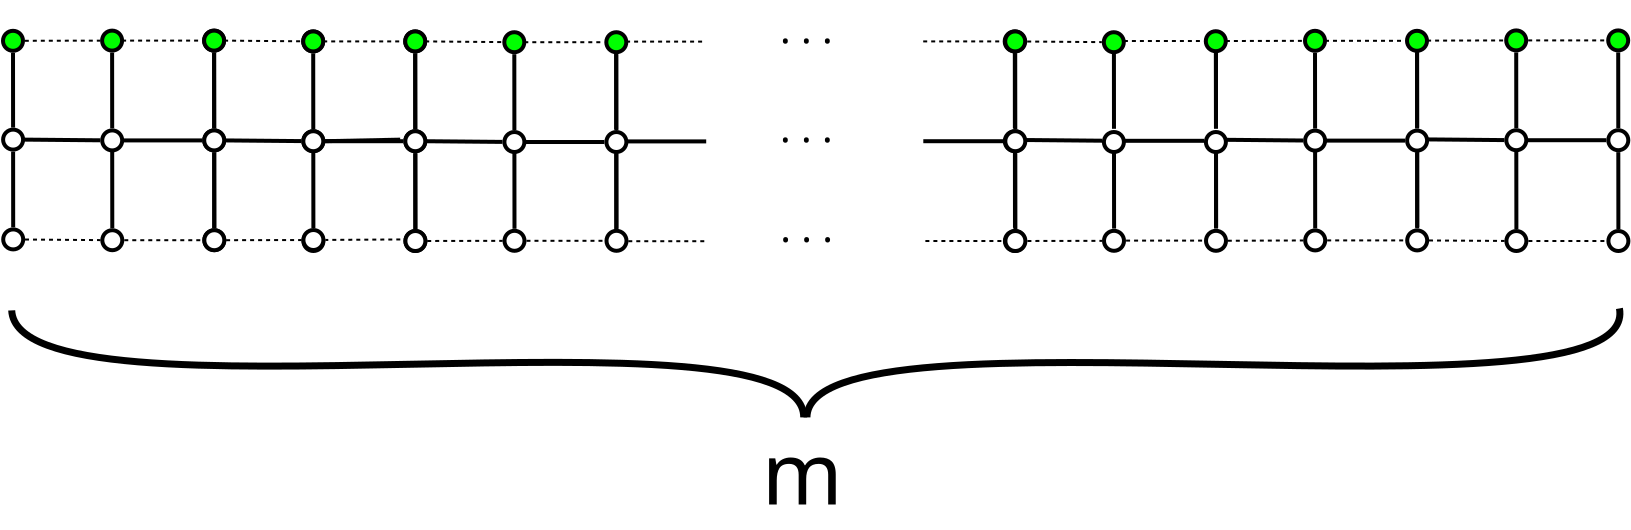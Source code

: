 <?xml version="1.0" encoding="UTF-8"?>
<dia:diagram xmlns:dia="http://www.lysator.liu.se/~alla/dia/">
  <dia:layer name="Background" visible="true" active="true">
    <dia:object type="Standard - Ellipse" version="0" id="O0">
      <dia:attribute name="obj_pos">
        <dia:point val="9.5,9.45"/>
      </dia:attribute>
      <dia:attribute name="obj_bb">
        <dia:rectangle val="9.4,9.35;10.6,10.55"/>
      </dia:attribute>
      <dia:attribute name="elem_corner">
        <dia:point val="9.5,9.45"/>
      </dia:attribute>
      <dia:attribute name="elem_width">
        <dia:real val="1"/>
      </dia:attribute>
      <dia:attribute name="elem_height">
        <dia:real val="1"/>
      </dia:attribute>
      <dia:attribute name="border_width">
        <dia:real val="0.2"/>
      </dia:attribute>
      <dia:attribute name="inner_color">
        <dia:color val="#00ff00"/>
      </dia:attribute>
      <dia:attribute name="aspect">
        <dia:enum val="2"/>
      </dia:attribute>
    </dia:object>
    <dia:object type="Standard - Ellipse" version="0" id="O1">
      <dia:attribute name="obj_pos">
        <dia:point val="9.505,14.39"/>
      </dia:attribute>
      <dia:attribute name="obj_bb">
        <dia:rectangle val="9.405,14.29;10.605,15.49"/>
      </dia:attribute>
      <dia:attribute name="elem_corner">
        <dia:point val="9.505,14.39"/>
      </dia:attribute>
      <dia:attribute name="elem_width">
        <dia:real val="1"/>
      </dia:attribute>
      <dia:attribute name="elem_height">
        <dia:real val="1"/>
      </dia:attribute>
      <dia:attribute name="border_width">
        <dia:real val="0.2"/>
      </dia:attribute>
      <dia:attribute name="aspect">
        <dia:enum val="2"/>
      </dia:attribute>
    </dia:object>
    <dia:object type="Standard - Ellipse" version="0" id="O2">
      <dia:attribute name="obj_pos">
        <dia:point val="9.51,19.38"/>
      </dia:attribute>
      <dia:attribute name="obj_bb">
        <dia:rectangle val="9.41,19.28;10.61,20.48"/>
      </dia:attribute>
      <dia:attribute name="elem_corner">
        <dia:point val="9.51,19.38"/>
      </dia:attribute>
      <dia:attribute name="elem_width">
        <dia:real val="1"/>
      </dia:attribute>
      <dia:attribute name="elem_height">
        <dia:real val="1"/>
      </dia:attribute>
      <dia:attribute name="border_width">
        <dia:real val="0.2"/>
      </dia:attribute>
      <dia:attribute name="aspect">
        <dia:enum val="2"/>
      </dia:attribute>
    </dia:object>
    <dia:object type="Standard - Ellipse" version="0" id="O3">
      <dia:attribute name="obj_pos">
        <dia:point val="14.455,9.44"/>
      </dia:attribute>
      <dia:attribute name="obj_bb">
        <dia:rectangle val="14.355,9.34;15.555,10.54"/>
      </dia:attribute>
      <dia:attribute name="elem_corner">
        <dia:point val="14.455,9.44"/>
      </dia:attribute>
      <dia:attribute name="elem_width">
        <dia:real val="1"/>
      </dia:attribute>
      <dia:attribute name="elem_height">
        <dia:real val="1"/>
      </dia:attribute>
      <dia:attribute name="border_width">
        <dia:real val="0.2"/>
      </dia:attribute>
      <dia:attribute name="inner_color">
        <dia:color val="#00ff00"/>
      </dia:attribute>
      <dia:attribute name="aspect">
        <dia:enum val="2"/>
      </dia:attribute>
    </dia:object>
    <dia:object type="Standard - Ellipse" version="0" id="O4">
      <dia:attribute name="obj_pos">
        <dia:point val="14.46,14.43"/>
      </dia:attribute>
      <dia:attribute name="obj_bb">
        <dia:rectangle val="14.36,14.33;15.56,15.53"/>
      </dia:attribute>
      <dia:attribute name="elem_corner">
        <dia:point val="14.46,14.43"/>
      </dia:attribute>
      <dia:attribute name="elem_width">
        <dia:real val="1"/>
      </dia:attribute>
      <dia:attribute name="elem_height">
        <dia:real val="1"/>
      </dia:attribute>
      <dia:attribute name="border_width">
        <dia:real val="0.2"/>
      </dia:attribute>
      <dia:attribute name="aspect">
        <dia:enum val="2"/>
      </dia:attribute>
    </dia:object>
    <dia:object type="Standard - Ellipse" version="0" id="O5">
      <dia:attribute name="obj_pos">
        <dia:point val="14.465,19.42"/>
      </dia:attribute>
      <dia:attribute name="obj_bb">
        <dia:rectangle val="14.365,19.32;15.565,20.52"/>
      </dia:attribute>
      <dia:attribute name="elem_corner">
        <dia:point val="14.465,19.42"/>
      </dia:attribute>
      <dia:attribute name="elem_width">
        <dia:real val="1"/>
      </dia:attribute>
      <dia:attribute name="elem_height">
        <dia:real val="1"/>
      </dia:attribute>
      <dia:attribute name="border_width">
        <dia:real val="0.2"/>
      </dia:attribute>
      <dia:attribute name="aspect">
        <dia:enum val="2"/>
      </dia:attribute>
    </dia:object>
    <dia:object type="Standard - Ellipse" version="0" id="O6">
      <dia:attribute name="obj_pos">
        <dia:point val="19.555,9.44"/>
      </dia:attribute>
      <dia:attribute name="obj_bb">
        <dia:rectangle val="19.455,9.34;20.655,10.54"/>
      </dia:attribute>
      <dia:attribute name="elem_corner">
        <dia:point val="19.555,9.44"/>
      </dia:attribute>
      <dia:attribute name="elem_width">
        <dia:real val="1"/>
      </dia:attribute>
      <dia:attribute name="elem_height">
        <dia:real val="1"/>
      </dia:attribute>
      <dia:attribute name="border_width">
        <dia:real val="0.2"/>
      </dia:attribute>
      <dia:attribute name="inner_color">
        <dia:color val="#00ff00"/>
      </dia:attribute>
      <dia:attribute name="aspect">
        <dia:enum val="2"/>
      </dia:attribute>
    </dia:object>
    <dia:object type="Standard - Ellipse" version="0" id="O7">
      <dia:attribute name="obj_pos">
        <dia:point val="19.56,14.43"/>
      </dia:attribute>
      <dia:attribute name="obj_bb">
        <dia:rectangle val="19.46,14.33;20.66,15.53"/>
      </dia:attribute>
      <dia:attribute name="elem_corner">
        <dia:point val="19.56,14.43"/>
      </dia:attribute>
      <dia:attribute name="elem_width">
        <dia:real val="1"/>
      </dia:attribute>
      <dia:attribute name="elem_height">
        <dia:real val="1"/>
      </dia:attribute>
      <dia:attribute name="border_width">
        <dia:real val="0.2"/>
      </dia:attribute>
      <dia:attribute name="aspect">
        <dia:enum val="2"/>
      </dia:attribute>
    </dia:object>
    <dia:object type="Standard - Ellipse" version="0" id="O8">
      <dia:attribute name="obj_pos">
        <dia:point val="19.565,19.42"/>
      </dia:attribute>
      <dia:attribute name="obj_bb">
        <dia:rectangle val="19.465,19.32;20.665,20.52"/>
      </dia:attribute>
      <dia:attribute name="elem_corner">
        <dia:point val="19.565,19.42"/>
      </dia:attribute>
      <dia:attribute name="elem_width">
        <dia:real val="1"/>
      </dia:attribute>
      <dia:attribute name="elem_height">
        <dia:real val="1"/>
      </dia:attribute>
      <dia:attribute name="border_width">
        <dia:real val="0.2"/>
      </dia:attribute>
      <dia:attribute name="aspect">
        <dia:enum val="2"/>
      </dia:attribute>
    </dia:object>
    <dia:object type="Standard - Ellipse" version="0" id="O9">
      <dia:attribute name="obj_pos">
        <dia:point val="24.51,9.48"/>
      </dia:attribute>
      <dia:attribute name="obj_bb">
        <dia:rectangle val="24.41,9.38;25.61,10.58"/>
      </dia:attribute>
      <dia:attribute name="elem_corner">
        <dia:point val="24.51,9.48"/>
      </dia:attribute>
      <dia:attribute name="elem_width">
        <dia:real val="1"/>
      </dia:attribute>
      <dia:attribute name="elem_height">
        <dia:real val="1"/>
      </dia:attribute>
      <dia:attribute name="border_width">
        <dia:real val="0.2"/>
      </dia:attribute>
      <dia:attribute name="inner_color">
        <dia:color val="#00ff00"/>
      </dia:attribute>
      <dia:attribute name="aspect">
        <dia:enum val="2"/>
      </dia:attribute>
    </dia:object>
    <dia:object type="Standard - Ellipse" version="0" id="O10">
      <dia:attribute name="obj_pos">
        <dia:point val="24.515,14.47"/>
      </dia:attribute>
      <dia:attribute name="obj_bb">
        <dia:rectangle val="24.415,14.37;25.615,15.57"/>
      </dia:attribute>
      <dia:attribute name="elem_corner">
        <dia:point val="24.515,14.47"/>
      </dia:attribute>
      <dia:attribute name="elem_width">
        <dia:real val="1"/>
      </dia:attribute>
      <dia:attribute name="elem_height">
        <dia:real val="1"/>
      </dia:attribute>
      <dia:attribute name="border_width">
        <dia:real val="0.2"/>
      </dia:attribute>
      <dia:attribute name="aspect">
        <dia:enum val="2"/>
      </dia:attribute>
    </dia:object>
    <dia:object type="Standard - Ellipse" version="0" id="O11">
      <dia:attribute name="obj_pos">
        <dia:point val="24.52,19.46"/>
      </dia:attribute>
      <dia:attribute name="obj_bb">
        <dia:rectangle val="24.42,19.36;25.62,20.56"/>
      </dia:attribute>
      <dia:attribute name="elem_corner">
        <dia:point val="24.52,19.46"/>
      </dia:attribute>
      <dia:attribute name="elem_width">
        <dia:real val="1"/>
      </dia:attribute>
      <dia:attribute name="elem_height">
        <dia:real val="1"/>
      </dia:attribute>
      <dia:attribute name="border_width">
        <dia:real val="0.2"/>
      </dia:attribute>
      <dia:attribute name="aspect">
        <dia:enum val="2"/>
      </dia:attribute>
    </dia:object>
    <dia:object type="Standard - Ellipse" version="0" id="O12">
      <dia:attribute name="obj_pos">
        <dia:point val="59.585,9.48"/>
      </dia:attribute>
      <dia:attribute name="obj_bb">
        <dia:rectangle val="59.485,9.38;60.685,10.58"/>
      </dia:attribute>
      <dia:attribute name="elem_corner">
        <dia:point val="59.585,9.48"/>
      </dia:attribute>
      <dia:attribute name="elem_width">
        <dia:real val="1"/>
      </dia:attribute>
      <dia:attribute name="elem_height">
        <dia:real val="1"/>
      </dia:attribute>
      <dia:attribute name="border_width">
        <dia:real val="0.2"/>
      </dia:attribute>
      <dia:attribute name="inner_color">
        <dia:color val="#00ff00"/>
      </dia:attribute>
      <dia:attribute name="aspect">
        <dia:enum val="2"/>
      </dia:attribute>
    </dia:object>
    <dia:object type="Standard - Ellipse" version="0" id="O13">
      <dia:attribute name="obj_pos">
        <dia:point val="59.59,14.47"/>
      </dia:attribute>
      <dia:attribute name="obj_bb">
        <dia:rectangle val="59.49,14.37;60.69,15.57"/>
      </dia:attribute>
      <dia:attribute name="elem_corner">
        <dia:point val="59.59,14.47"/>
      </dia:attribute>
      <dia:attribute name="elem_width">
        <dia:real val="1"/>
      </dia:attribute>
      <dia:attribute name="elem_height">
        <dia:real val="1"/>
      </dia:attribute>
      <dia:attribute name="border_width">
        <dia:real val="0.2"/>
      </dia:attribute>
      <dia:attribute name="aspect">
        <dia:enum val="2"/>
      </dia:attribute>
    </dia:object>
    <dia:object type="Standard - Ellipse" version="0" id="O14">
      <dia:attribute name="obj_pos">
        <dia:point val="59.595,19.46"/>
      </dia:attribute>
      <dia:attribute name="obj_bb">
        <dia:rectangle val="59.495,19.36;60.695,20.56"/>
      </dia:attribute>
      <dia:attribute name="elem_corner">
        <dia:point val="59.595,19.46"/>
      </dia:attribute>
      <dia:attribute name="elem_width">
        <dia:real val="1"/>
      </dia:attribute>
      <dia:attribute name="elem_height">
        <dia:real val="1"/>
      </dia:attribute>
      <dia:attribute name="border_width">
        <dia:real val="0.2"/>
      </dia:attribute>
      <dia:attribute name="aspect">
        <dia:enum val="2"/>
      </dia:attribute>
    </dia:object>
    <dia:object type="Standard - Ellipse" version="0" id="O15">
      <dia:attribute name="obj_pos">
        <dia:point val="64.54,9.52"/>
      </dia:attribute>
      <dia:attribute name="obj_bb">
        <dia:rectangle val="64.44,9.42;65.64,10.62"/>
      </dia:attribute>
      <dia:attribute name="elem_corner">
        <dia:point val="64.54,9.52"/>
      </dia:attribute>
      <dia:attribute name="elem_width">
        <dia:real val="1"/>
      </dia:attribute>
      <dia:attribute name="elem_height">
        <dia:real val="1"/>
      </dia:attribute>
      <dia:attribute name="border_width">
        <dia:real val="0.2"/>
      </dia:attribute>
      <dia:attribute name="inner_color">
        <dia:color val="#00ff00"/>
      </dia:attribute>
      <dia:attribute name="aspect">
        <dia:enum val="2"/>
      </dia:attribute>
    </dia:object>
    <dia:object type="Standard - Ellipse" version="0" id="O16">
      <dia:attribute name="obj_pos">
        <dia:point val="64.545,14.51"/>
      </dia:attribute>
      <dia:attribute name="obj_bb">
        <dia:rectangle val="64.445,14.41;65.645,15.61"/>
      </dia:attribute>
      <dia:attribute name="elem_corner">
        <dia:point val="64.545,14.51"/>
      </dia:attribute>
      <dia:attribute name="elem_width">
        <dia:real val="1"/>
      </dia:attribute>
      <dia:attribute name="elem_height">
        <dia:real val="1"/>
      </dia:attribute>
      <dia:attribute name="border_width">
        <dia:real val="0.2"/>
      </dia:attribute>
      <dia:attribute name="aspect">
        <dia:enum val="2"/>
      </dia:attribute>
    </dia:object>
    <dia:object type="Standard - Ellipse" version="0" id="O17">
      <dia:attribute name="obj_pos">
        <dia:point val="64.55,19.45"/>
      </dia:attribute>
      <dia:attribute name="obj_bb">
        <dia:rectangle val="64.45,19.35;65.65,20.55"/>
      </dia:attribute>
      <dia:attribute name="elem_corner">
        <dia:point val="64.55,19.45"/>
      </dia:attribute>
      <dia:attribute name="elem_width">
        <dia:real val="1"/>
      </dia:attribute>
      <dia:attribute name="elem_height">
        <dia:real val="1"/>
      </dia:attribute>
      <dia:attribute name="border_width">
        <dia:real val="0.2"/>
      </dia:attribute>
      <dia:attribute name="aspect">
        <dia:enum val="2"/>
      </dia:attribute>
    </dia:object>
    <dia:object type="Standard - Ellipse" version="0" id="O18">
      <dia:attribute name="obj_pos">
        <dia:point val="69.64,9.47"/>
      </dia:attribute>
      <dia:attribute name="obj_bb">
        <dia:rectangle val="69.54,9.37;70.74,10.57"/>
      </dia:attribute>
      <dia:attribute name="elem_corner">
        <dia:point val="69.64,9.47"/>
      </dia:attribute>
      <dia:attribute name="elem_width">
        <dia:real val="1"/>
      </dia:attribute>
      <dia:attribute name="elem_height">
        <dia:real val="1"/>
      </dia:attribute>
      <dia:attribute name="border_width">
        <dia:real val="0.2"/>
      </dia:attribute>
      <dia:attribute name="inner_color">
        <dia:color val="#00ff00"/>
      </dia:attribute>
      <dia:attribute name="aspect">
        <dia:enum val="2"/>
      </dia:attribute>
    </dia:object>
    <dia:object type="Standard - Ellipse" version="0" id="O19">
      <dia:attribute name="obj_pos">
        <dia:point val="69.645,14.51"/>
      </dia:attribute>
      <dia:attribute name="obj_bb">
        <dia:rectangle val="69.545,14.41;70.745,15.61"/>
      </dia:attribute>
      <dia:attribute name="elem_corner">
        <dia:point val="69.645,14.51"/>
      </dia:attribute>
      <dia:attribute name="elem_width">
        <dia:real val="1"/>
      </dia:attribute>
      <dia:attribute name="elem_height">
        <dia:real val="1"/>
      </dia:attribute>
      <dia:attribute name="border_width">
        <dia:real val="0.2"/>
      </dia:attribute>
      <dia:attribute name="aspect">
        <dia:enum val="2"/>
      </dia:attribute>
    </dia:object>
    <dia:object type="Standard - Ellipse" version="0" id="O20">
      <dia:attribute name="obj_pos">
        <dia:point val="69.65,19.45"/>
      </dia:attribute>
      <dia:attribute name="obj_bb">
        <dia:rectangle val="69.55,19.35;70.75,20.55"/>
      </dia:attribute>
      <dia:attribute name="elem_corner">
        <dia:point val="69.65,19.45"/>
      </dia:attribute>
      <dia:attribute name="elem_width">
        <dia:real val="1"/>
      </dia:attribute>
      <dia:attribute name="elem_height">
        <dia:real val="1"/>
      </dia:attribute>
      <dia:attribute name="border_width">
        <dia:real val="0.2"/>
      </dia:attribute>
      <dia:attribute name="aspect">
        <dia:enum val="2"/>
      </dia:attribute>
    </dia:object>
    <dia:object type="Standard - Line" version="0" id="O21">
      <dia:attribute name="obj_pos">
        <dia:point val="10.59,9.949"/>
      </dia:attribute>
      <dia:attribute name="obj_bb">
        <dia:rectangle val="10.54,9.891;14.415,9.999"/>
      </dia:attribute>
      <dia:attribute name="conn_endpoints">
        <dia:point val="10.59,9.949"/>
        <dia:point val="14.365,9.941"/>
      </dia:attribute>
      <dia:attribute name="numcp">
        <dia:int val="1"/>
      </dia:attribute>
      <dia:attribute name="line_width">
        <dia:real val="0.1"/>
      </dia:attribute>
      <dia:attribute name="line_style">
        <dia:enum val="4"/>
      </dia:attribute>
      <dia:attribute name="dashlength">
        <dia:real val="2"/>
      </dia:attribute>
      <dia:connections>
        <dia:connection handle="0" to="O0" connection="8"/>
        <dia:connection handle="1" to="O3" connection="8"/>
      </dia:connections>
    </dia:object>
    <dia:object type="Standard - Line" version="0" id="O22">
      <dia:attribute name="obj_pos">
        <dia:point val="10.001,10.549"/>
      </dia:attribute>
      <dia:attribute name="obj_bb">
        <dia:rectangle val="9.901,10.449;10.104,14.391"/>
      </dia:attribute>
      <dia:attribute name="conn_endpoints">
        <dia:point val="10.001,10.549"/>
        <dia:point val="10.004,14.291"/>
      </dia:attribute>
      <dia:attribute name="numcp">
        <dia:int val="1"/>
      </dia:attribute>
      <dia:attribute name="line_width">
        <dia:real val="0.2"/>
      </dia:attribute>
      <dia:connections>
        <dia:connection handle="0" to="O0" connection="8"/>
        <dia:connection handle="1" to="O1" connection="8"/>
      </dia:connections>
    </dia:object>
    <dia:object type="Standard - Line" version="0" id="O23">
      <dia:attribute name="obj_pos">
        <dia:point val="10.505,14.89"/>
      </dia:attribute>
      <dia:attribute name="obj_bb">
        <dia:rectangle val="10.404,14.789;14.465,15.025"/>
      </dia:attribute>
      <dia:attribute name="conn_endpoints">
        <dia:point val="10.505,14.89"/>
        <dia:point val="14.364,14.925"/>
      </dia:attribute>
      <dia:attribute name="numcp">
        <dia:int val="1"/>
      </dia:attribute>
      <dia:attribute name="line_width">
        <dia:real val="0.2"/>
      </dia:attribute>
      <dia:connections>
        <dia:connection handle="0" to="O1" connection="4"/>
        <dia:connection handle="1" to="O4" connection="8"/>
      </dia:connections>
    </dia:object>
    <dia:object type="Standard - Line" version="0" id="O24">
      <dia:attribute name="obj_pos">
        <dia:point val="15.455,9.94"/>
      </dia:attribute>
      <dia:attribute name="obj_bb">
        <dia:rectangle val="15.405,9.89;19.505,9.99"/>
      </dia:attribute>
      <dia:attribute name="conn_endpoints">
        <dia:point val="15.455,9.94"/>
        <dia:point val="19.455,9.94"/>
      </dia:attribute>
      <dia:attribute name="numcp">
        <dia:int val="1"/>
      </dia:attribute>
      <dia:attribute name="line_width">
        <dia:real val="0.1"/>
      </dia:attribute>
      <dia:attribute name="line_style">
        <dia:enum val="4"/>
      </dia:attribute>
      <dia:attribute name="dashlength">
        <dia:real val="2"/>
      </dia:attribute>
      <dia:connections>
        <dia:connection handle="0" to="O3" connection="4"/>
        <dia:connection handle="1" to="O6" connection="8"/>
      </dia:connections>
    </dia:object>
    <dia:object type="Standard - Line" version="0" id="O25">
      <dia:attribute name="obj_pos">
        <dia:point val="25.515,14.97"/>
      </dia:attribute>
      <dia:attribute name="obj_bb">
        <dia:rectangle val="25.413,14.79;29.462,15.072"/>
      </dia:attribute>
      <dia:attribute name="conn_endpoints">
        <dia:point val="25.515,14.97"/>
        <dia:point val="29.36,14.892"/>
      </dia:attribute>
      <dia:attribute name="numcp">
        <dia:int val="1"/>
      </dia:attribute>
      <dia:attribute name="line_width">
        <dia:real val="0.2"/>
      </dia:attribute>
      <dia:connections>
        <dia:connection handle="0" to="O10" connection="4"/>
      </dia:connections>
    </dia:object>
    <dia:object type="Standard - Line" version="0" id="O26">
      <dia:attribute name="obj_pos">
        <dia:point val="29.365,19.882"/>
      </dia:attribute>
      <dia:attribute name="obj_bb">
        <dia:rectangle val="25.569,19.832;29.416,19.956"/>
      </dia:attribute>
      <dia:attribute name="conn_endpoints">
        <dia:point val="29.365,19.882"/>
        <dia:point val="25.619,19.906"/>
      </dia:attribute>
      <dia:attribute name="numcp">
        <dia:int val="1"/>
      </dia:attribute>
      <dia:attribute name="line_width">
        <dia:real val="0.1"/>
      </dia:attribute>
      <dia:attribute name="line_style">
        <dia:enum val="4"/>
      </dia:attribute>
      <dia:attribute name="dashlength">
        <dia:real val="2"/>
      </dia:attribute>
      <dia:connections>
        <dia:connection handle="1" to="O40" connection="8"/>
      </dia:connections>
    </dia:object>
    <dia:object type="Standard - Line" version="0" id="O27">
      <dia:attribute name="obj_pos">
        <dia:point val="10.6,19.885"/>
      </dia:attribute>
      <dia:attribute name="obj_bb">
        <dia:rectangle val="10.55,19.834;14.425,19.966"/>
      </dia:attribute>
      <dia:attribute name="conn_endpoints">
        <dia:point val="10.6,19.885"/>
        <dia:point val="14.375,19.915"/>
      </dia:attribute>
      <dia:attribute name="numcp">
        <dia:int val="1"/>
      </dia:attribute>
      <dia:attribute name="line_width">
        <dia:real val="0.1"/>
      </dia:attribute>
      <dia:attribute name="line_style">
        <dia:enum val="4"/>
      </dia:attribute>
      <dia:attribute name="dashlength">
        <dia:real val="2"/>
      </dia:attribute>
      <dia:connections>
        <dia:connection handle="0" to="O2" connection="8"/>
        <dia:connection handle="1" to="O5" connection="8"/>
      </dia:connections>
    </dia:object>
    <dia:object type="Standard - Line" version="0" id="O28">
      <dia:attribute name="obj_pos">
        <dia:point val="10.006,15.49"/>
      </dia:attribute>
      <dia:attribute name="obj_bb">
        <dia:rectangle val="9.905,15.39;10.11,19.38"/>
      </dia:attribute>
      <dia:attribute name="conn_endpoints">
        <dia:point val="10.006,15.49"/>
        <dia:point val="10.009,19.28"/>
      </dia:attribute>
      <dia:attribute name="numcp">
        <dia:int val="1"/>
      </dia:attribute>
      <dia:attribute name="line_width">
        <dia:real val="0.2"/>
      </dia:attribute>
      <dia:connections>
        <dia:connection handle="0" to="O1" connection="8"/>
        <dia:connection handle="1" to="O2" connection="8"/>
      </dia:connections>
    </dia:object>
    <dia:object type="Standard - Line" version="0" id="O29">
      <dia:attribute name="obj_pos">
        <dia:point val="14.956,10.54"/>
      </dia:attribute>
      <dia:attribute name="obj_bb">
        <dia:rectangle val="14.855,10.44;15.059,14.43"/>
      </dia:attribute>
      <dia:attribute name="conn_endpoints">
        <dia:point val="14.956,10.54"/>
        <dia:point val="14.959,14.33"/>
      </dia:attribute>
      <dia:attribute name="numcp">
        <dia:int val="1"/>
      </dia:attribute>
      <dia:attribute name="line_width">
        <dia:real val="0.2"/>
      </dia:attribute>
      <dia:connections>
        <dia:connection handle="0" to="O3" connection="8"/>
        <dia:connection handle="1" to="O4" connection="8"/>
      </dia:connections>
    </dia:object>
    <dia:object type="Standard - Line" version="0" id="O30">
      <dia:attribute name="obj_pos">
        <dia:point val="14.96,15.43"/>
      </dia:attribute>
      <dia:attribute name="obj_bb">
        <dia:rectangle val="14.86,15.33;15.064,19.422"/>
      </dia:attribute>
      <dia:attribute name="conn_endpoints">
        <dia:point val="14.96,15.43"/>
        <dia:point val="14.964,19.322"/>
      </dia:attribute>
      <dia:attribute name="numcp">
        <dia:int val="1"/>
      </dia:attribute>
      <dia:attribute name="line_width">
        <dia:real val="0.2"/>
      </dia:attribute>
      <dia:connections>
        <dia:connection handle="0" to="O4" connection="6"/>
        <dia:connection handle="1" to="O5" connection="8"/>
      </dia:connections>
    </dia:object>
    <dia:object type="Standard - Line" version="0" id="O31">
      <dia:attribute name="obj_pos">
        <dia:point val="20.056,10.54"/>
      </dia:attribute>
      <dia:attribute name="obj_bb">
        <dia:rectangle val="19.956,10.44;20.16,14.43"/>
      </dia:attribute>
      <dia:attribute name="conn_endpoints">
        <dia:point val="20.056,10.54"/>
        <dia:point val="20.059,14.33"/>
      </dia:attribute>
      <dia:attribute name="numcp">
        <dia:int val="1"/>
      </dia:attribute>
      <dia:attribute name="line_width">
        <dia:real val="0.2"/>
      </dia:attribute>
      <dia:connections>
        <dia:connection handle="0" to="O6" connection="8"/>
        <dia:connection handle="1" to="O7" connection="8"/>
      </dia:connections>
    </dia:object>
    <dia:object type="Standard - Line" version="0" id="O32">
      <dia:attribute name="obj_pos">
        <dia:point val="19.46,14.93"/>
      </dia:attribute>
      <dia:attribute name="obj_bb">
        <dia:rectangle val="15.36,14.83;19.56,15.03"/>
      </dia:attribute>
      <dia:attribute name="conn_endpoints">
        <dia:point val="19.46,14.93"/>
        <dia:point val="15.46,14.93"/>
      </dia:attribute>
      <dia:attribute name="numcp">
        <dia:int val="1"/>
      </dia:attribute>
      <dia:attribute name="line_width">
        <dia:real val="0.2"/>
      </dia:attribute>
      <dia:connections>
        <dia:connection handle="0" to="O7" connection="8"/>
        <dia:connection handle="1" to="O4" connection="4"/>
      </dia:connections>
    </dia:object>
    <dia:object type="Standard - Line" version="0" id="O33">
      <dia:attribute name="obj_pos">
        <dia:point val="15.564,19.92"/>
      </dia:attribute>
      <dia:attribute name="obj_bb">
        <dia:rectangle val="15.514,19.87;19.516,19.97"/>
      </dia:attribute>
      <dia:attribute name="conn_endpoints">
        <dia:point val="15.564,19.92"/>
        <dia:point val="19.466,19.92"/>
      </dia:attribute>
      <dia:attribute name="numcp">
        <dia:int val="1"/>
      </dia:attribute>
      <dia:attribute name="line_width">
        <dia:real val="0.1"/>
      </dia:attribute>
      <dia:attribute name="line_style">
        <dia:enum val="4"/>
      </dia:attribute>
      <dia:attribute name="dashlength">
        <dia:real val="2"/>
      </dia:attribute>
      <dia:connections>
        <dia:connection handle="0" to="O5" connection="8"/>
        <dia:connection handle="1" to="O8" connection="8"/>
      </dia:connections>
    </dia:object>
    <dia:object type="Standard - Line" version="0" id="O34">
      <dia:attribute name="obj_pos">
        <dia:point val="20.061,15.53"/>
      </dia:attribute>
      <dia:attribute name="obj_bb">
        <dia:rectangle val="19.96,15.43;20.165,19.42"/>
      </dia:attribute>
      <dia:attribute name="conn_endpoints">
        <dia:point val="20.061,15.53"/>
        <dia:point val="20.064,19.32"/>
      </dia:attribute>
      <dia:attribute name="numcp">
        <dia:int val="1"/>
      </dia:attribute>
      <dia:attribute name="line_width">
        <dia:real val="0.2"/>
      </dia:attribute>
      <dia:connections>
        <dia:connection handle="0" to="O7" connection="8"/>
        <dia:connection handle="1" to="O8" connection="8"/>
      </dia:connections>
    </dia:object>
    <dia:object type="Standard - Ellipse" version="0" id="O35">
      <dia:attribute name="obj_pos">
        <dia:point val="19.555,9.44"/>
      </dia:attribute>
      <dia:attribute name="obj_bb">
        <dia:rectangle val="19.455,9.34;20.655,10.54"/>
      </dia:attribute>
      <dia:attribute name="elem_corner">
        <dia:point val="19.555,9.44"/>
      </dia:attribute>
      <dia:attribute name="elem_width">
        <dia:real val="1"/>
      </dia:attribute>
      <dia:attribute name="elem_height">
        <dia:real val="1"/>
      </dia:attribute>
      <dia:attribute name="border_width">
        <dia:real val="0.2"/>
      </dia:attribute>
      <dia:attribute name="inner_color">
        <dia:color val="#00ff00"/>
      </dia:attribute>
      <dia:attribute name="aspect">
        <dia:enum val="2"/>
      </dia:attribute>
    </dia:object>
    <dia:object type="Standard - Ellipse" version="0" id="O36">
      <dia:attribute name="obj_pos">
        <dia:point val="19.56,14.43"/>
      </dia:attribute>
      <dia:attribute name="obj_bb">
        <dia:rectangle val="19.46,14.33;20.66,15.53"/>
      </dia:attribute>
      <dia:attribute name="elem_corner">
        <dia:point val="19.56,14.43"/>
      </dia:attribute>
      <dia:attribute name="elem_width">
        <dia:real val="1"/>
      </dia:attribute>
      <dia:attribute name="elem_height">
        <dia:real val="1"/>
      </dia:attribute>
      <dia:attribute name="border_width">
        <dia:real val="0.2"/>
      </dia:attribute>
      <dia:attribute name="aspect">
        <dia:enum val="2"/>
      </dia:attribute>
    </dia:object>
    <dia:object type="Standard - Ellipse" version="0" id="O37">
      <dia:attribute name="obj_pos">
        <dia:point val="19.565,19.42"/>
      </dia:attribute>
      <dia:attribute name="obj_bb">
        <dia:rectangle val="19.465,19.32;20.665,20.52"/>
      </dia:attribute>
      <dia:attribute name="elem_corner">
        <dia:point val="19.565,19.42"/>
      </dia:attribute>
      <dia:attribute name="elem_width">
        <dia:real val="1"/>
      </dia:attribute>
      <dia:attribute name="elem_height">
        <dia:real val="1"/>
      </dia:attribute>
      <dia:attribute name="border_width">
        <dia:real val="0.2"/>
      </dia:attribute>
      <dia:attribute name="aspect">
        <dia:enum val="2"/>
      </dia:attribute>
    </dia:object>
    <dia:object type="Standard - Ellipse" version="0" id="O38">
      <dia:attribute name="obj_pos">
        <dia:point val="24.51,9.48"/>
      </dia:attribute>
      <dia:attribute name="obj_bb">
        <dia:rectangle val="24.41,9.38;25.61,10.58"/>
      </dia:attribute>
      <dia:attribute name="elem_corner">
        <dia:point val="24.51,9.48"/>
      </dia:attribute>
      <dia:attribute name="elem_width">
        <dia:real val="1"/>
      </dia:attribute>
      <dia:attribute name="elem_height">
        <dia:real val="1"/>
      </dia:attribute>
      <dia:attribute name="border_width">
        <dia:real val="0.2"/>
      </dia:attribute>
      <dia:attribute name="inner_color">
        <dia:color val="#00ff00"/>
      </dia:attribute>
      <dia:attribute name="aspect">
        <dia:enum val="2"/>
      </dia:attribute>
    </dia:object>
    <dia:object type="Standard - Ellipse" version="0" id="O39">
      <dia:attribute name="obj_pos">
        <dia:point val="24.515,14.47"/>
      </dia:attribute>
      <dia:attribute name="obj_bb">
        <dia:rectangle val="24.415,14.37;25.615,15.57"/>
      </dia:attribute>
      <dia:attribute name="elem_corner">
        <dia:point val="24.515,14.47"/>
      </dia:attribute>
      <dia:attribute name="elem_width">
        <dia:real val="1"/>
      </dia:attribute>
      <dia:attribute name="elem_height">
        <dia:real val="1"/>
      </dia:attribute>
      <dia:attribute name="border_width">
        <dia:real val="0.2"/>
      </dia:attribute>
      <dia:attribute name="aspect">
        <dia:enum val="2"/>
      </dia:attribute>
    </dia:object>
    <dia:object type="Standard - Ellipse" version="0" id="O40">
      <dia:attribute name="obj_pos">
        <dia:point val="24.52,19.41"/>
      </dia:attribute>
      <dia:attribute name="obj_bb">
        <dia:rectangle val="24.42,19.31;25.62,20.51"/>
      </dia:attribute>
      <dia:attribute name="elem_corner">
        <dia:point val="24.52,19.41"/>
      </dia:attribute>
      <dia:attribute name="elem_width">
        <dia:real val="1"/>
      </dia:attribute>
      <dia:attribute name="elem_height">
        <dia:real val="1"/>
      </dia:attribute>
      <dia:attribute name="border_width">
        <dia:real val="0.2"/>
      </dia:attribute>
      <dia:attribute name="aspect">
        <dia:enum val="2"/>
      </dia:attribute>
    </dia:object>
    <dia:object type="Standard - Ellipse" version="0" id="O41">
      <dia:attribute name="obj_pos">
        <dia:point val="29.61,9.48"/>
      </dia:attribute>
      <dia:attribute name="obj_bb">
        <dia:rectangle val="29.51,9.38;30.71,10.58"/>
      </dia:attribute>
      <dia:attribute name="elem_corner">
        <dia:point val="29.61,9.48"/>
      </dia:attribute>
      <dia:attribute name="elem_width">
        <dia:real val="1"/>
      </dia:attribute>
      <dia:attribute name="elem_height">
        <dia:real val="1"/>
      </dia:attribute>
      <dia:attribute name="border_width">
        <dia:real val="0.2"/>
      </dia:attribute>
      <dia:attribute name="inner_color">
        <dia:color val="#00ff00"/>
      </dia:attribute>
      <dia:attribute name="aspect">
        <dia:enum val="2"/>
      </dia:attribute>
    </dia:object>
    <dia:object type="Standard - Ellipse" version="0" id="O42">
      <dia:attribute name="obj_pos">
        <dia:point val="29.615,14.47"/>
      </dia:attribute>
      <dia:attribute name="obj_bb">
        <dia:rectangle val="29.515,14.37;30.715,15.57"/>
      </dia:attribute>
      <dia:attribute name="elem_corner">
        <dia:point val="29.615,14.47"/>
      </dia:attribute>
      <dia:attribute name="elem_width">
        <dia:real val="1"/>
      </dia:attribute>
      <dia:attribute name="elem_height">
        <dia:real val="1"/>
      </dia:attribute>
      <dia:attribute name="border_width">
        <dia:real val="0.2"/>
      </dia:attribute>
      <dia:attribute name="aspect">
        <dia:enum val="2"/>
      </dia:attribute>
    </dia:object>
    <dia:object type="Standard - Ellipse" version="0" id="O43">
      <dia:attribute name="obj_pos">
        <dia:point val="29.62,19.46"/>
      </dia:attribute>
      <dia:attribute name="obj_bb">
        <dia:rectangle val="29.52,19.36;30.72,20.56"/>
      </dia:attribute>
      <dia:attribute name="elem_corner">
        <dia:point val="29.62,19.46"/>
      </dia:attribute>
      <dia:attribute name="elem_width">
        <dia:real val="1"/>
      </dia:attribute>
      <dia:attribute name="elem_height">
        <dia:real val="1"/>
      </dia:attribute>
      <dia:attribute name="border_width">
        <dia:real val="0.2"/>
      </dia:attribute>
      <dia:attribute name="aspect">
        <dia:enum val="2"/>
      </dia:attribute>
    </dia:object>
    <dia:object type="Standard - Line" version="0" id="O44">
      <dia:attribute name="obj_pos">
        <dia:point val="20.555,9.94"/>
      </dia:attribute>
      <dia:attribute name="obj_bb">
        <dia:rectangle val="20.505,9.89;24.464,10.025"/>
      </dia:attribute>
      <dia:attribute name="conn_endpoints">
        <dia:point val="20.555,9.94"/>
        <dia:point val="24.414,9.975"/>
      </dia:attribute>
      <dia:attribute name="numcp">
        <dia:int val="1"/>
      </dia:attribute>
      <dia:attribute name="line_width">
        <dia:real val="0.1"/>
      </dia:attribute>
      <dia:attribute name="line_style">
        <dia:enum val="4"/>
      </dia:attribute>
      <dia:attribute name="dashlength">
        <dia:real val="2"/>
      </dia:attribute>
      <dia:connections>
        <dia:connection handle="0" to="O35" connection="4"/>
        <dia:connection handle="1" to="O38" connection="8"/>
      </dia:connections>
    </dia:object>
    <dia:object type="Standard - Line" version="0" id="O45">
      <dia:attribute name="obj_pos">
        <dia:point val="20.056,10.54"/>
      </dia:attribute>
      <dia:attribute name="obj_bb">
        <dia:rectangle val="19.956,10.44;20.16,14.43"/>
      </dia:attribute>
      <dia:attribute name="conn_endpoints">
        <dia:point val="20.056,10.54"/>
        <dia:point val="20.059,14.33"/>
      </dia:attribute>
      <dia:attribute name="numcp">
        <dia:int val="1"/>
      </dia:attribute>
      <dia:attribute name="line_width">
        <dia:real val="0.2"/>
      </dia:attribute>
      <dia:connections>
        <dia:connection handle="0" to="O35" connection="8"/>
        <dia:connection handle="1" to="O36" connection="8"/>
      </dia:connections>
    </dia:object>
    <dia:object type="Standard - Line" version="0" id="O46">
      <dia:attribute name="obj_pos">
        <dia:point val="20.56,14.93"/>
      </dia:attribute>
      <dia:attribute name="obj_bb">
        <dia:rectangle val="20.459,14.829;24.52,15.066"/>
      </dia:attribute>
      <dia:attribute name="conn_endpoints">
        <dia:point val="20.56,14.93"/>
        <dia:point val="24.419,14.965"/>
      </dia:attribute>
      <dia:attribute name="numcp">
        <dia:int val="1"/>
      </dia:attribute>
      <dia:attribute name="line_width">
        <dia:real val="0.2"/>
      </dia:attribute>
      <dia:connections>
        <dia:connection handle="0" to="O36" connection="4"/>
        <dia:connection handle="1" to="O39" connection="8"/>
      </dia:connections>
    </dia:object>
    <dia:object type="Standard - Line" version="0" id="O47">
      <dia:attribute name="obj_pos">
        <dia:point val="25.51,9.98"/>
      </dia:attribute>
      <dia:attribute name="obj_bb">
        <dia:rectangle val="25.46,9.93;29.56,10.03"/>
      </dia:attribute>
      <dia:attribute name="conn_endpoints">
        <dia:point val="25.51,9.98"/>
        <dia:point val="29.51,9.98"/>
      </dia:attribute>
      <dia:attribute name="numcp">
        <dia:int val="1"/>
      </dia:attribute>
      <dia:attribute name="line_width">
        <dia:real val="0.1"/>
      </dia:attribute>
      <dia:attribute name="line_style">
        <dia:enum val="4"/>
      </dia:attribute>
      <dia:attribute name="dashlength">
        <dia:real val="2"/>
      </dia:attribute>
      <dia:connections>
        <dia:connection handle="0" to="O38" connection="4"/>
        <dia:connection handle="1" to="O41" connection="8"/>
      </dia:connections>
    </dia:object>
    <dia:object type="Standard - Line" version="0" id="O48">
      <dia:attribute name="obj_pos">
        <dia:point val="20.655,19.919"/>
      </dia:attribute>
      <dia:attribute name="obj_bb">
        <dia:rectangle val="20.605,19.861;24.48,19.969"/>
      </dia:attribute>
      <dia:attribute name="conn_endpoints">
        <dia:point val="20.655,19.919"/>
        <dia:point val="24.43,19.911"/>
      </dia:attribute>
      <dia:attribute name="numcp">
        <dia:int val="1"/>
      </dia:attribute>
      <dia:attribute name="line_width">
        <dia:real val="0.1"/>
      </dia:attribute>
      <dia:attribute name="line_style">
        <dia:enum val="4"/>
      </dia:attribute>
      <dia:attribute name="dashlength">
        <dia:real val="2"/>
      </dia:attribute>
      <dia:connections>
        <dia:connection handle="0" to="O37" connection="8"/>
        <dia:connection handle="1" to="O40" connection="8"/>
      </dia:connections>
    </dia:object>
    <dia:object type="Standard - Line" version="0" id="O49">
      <dia:attribute name="obj_pos">
        <dia:point val="20.061,15.53"/>
      </dia:attribute>
      <dia:attribute name="obj_bb">
        <dia:rectangle val="19.96,15.43;20.165,19.42"/>
      </dia:attribute>
      <dia:attribute name="conn_endpoints">
        <dia:point val="20.061,15.53"/>
        <dia:point val="20.064,19.32"/>
      </dia:attribute>
      <dia:attribute name="numcp">
        <dia:int val="1"/>
      </dia:attribute>
      <dia:attribute name="line_width">
        <dia:real val="0.2"/>
      </dia:attribute>
      <dia:connections>
        <dia:connection handle="0" to="O36" connection="8"/>
        <dia:connection handle="1" to="O37" connection="8"/>
      </dia:connections>
    </dia:object>
    <dia:object type="Standard - Line" version="0" id="O50">
      <dia:attribute name="obj_pos">
        <dia:point val="25.011,10.58"/>
      </dia:attribute>
      <dia:attribute name="obj_bb">
        <dia:rectangle val="24.91,10.48;25.114,14.47"/>
      </dia:attribute>
      <dia:attribute name="conn_endpoints">
        <dia:point val="25.011,10.58"/>
        <dia:point val="25.014,14.37"/>
      </dia:attribute>
      <dia:attribute name="numcp">
        <dia:int val="1"/>
      </dia:attribute>
      <dia:attribute name="line_width">
        <dia:real val="0.2"/>
      </dia:attribute>
      <dia:connections>
        <dia:connection handle="0" to="O38" connection="8"/>
        <dia:connection handle="1" to="O39" connection="8"/>
      </dia:connections>
    </dia:object>
    <dia:object type="Standard - Line" version="0" id="O51">
      <dia:attribute name="obj_pos">
        <dia:point val="25.015,15.47"/>
      </dia:attribute>
      <dia:attribute name="obj_bb">
        <dia:rectangle val="24.915,15.37;25.119,19.411"/>
      </dia:attribute>
      <dia:attribute name="conn_endpoints">
        <dia:point val="25.015,15.47"/>
        <dia:point val="25.019,19.311"/>
      </dia:attribute>
      <dia:attribute name="numcp">
        <dia:int val="1"/>
      </dia:attribute>
      <dia:attribute name="line_width">
        <dia:real val="0.2"/>
      </dia:attribute>
      <dia:connections>
        <dia:connection handle="0" to="O39" connection="6"/>
        <dia:connection handle="1" to="O40" connection="8"/>
      </dia:connections>
    </dia:object>
    <dia:object type="Standard - Line" version="0" id="O52">
      <dia:attribute name="obj_pos">
        <dia:point val="30.111,10.58"/>
      </dia:attribute>
      <dia:attribute name="obj_bb">
        <dia:rectangle val="30.011,10.48;30.215,14.47"/>
      </dia:attribute>
      <dia:attribute name="conn_endpoints">
        <dia:point val="30.111,10.58"/>
        <dia:point val="30.114,14.37"/>
      </dia:attribute>
      <dia:attribute name="numcp">
        <dia:int val="1"/>
      </dia:attribute>
      <dia:attribute name="line_width">
        <dia:real val="0.2"/>
      </dia:attribute>
      <dia:connections>
        <dia:connection handle="0" to="O41" connection="8"/>
        <dia:connection handle="1" to="O42" connection="8"/>
      </dia:connections>
    </dia:object>
    <dia:object type="Standard - Line" version="0" id="O53">
      <dia:attribute name="obj_pos">
        <dia:point val="29.515,14.97"/>
      </dia:attribute>
      <dia:attribute name="obj_bb">
        <dia:rectangle val="25.415,14.87;29.615,15.07"/>
      </dia:attribute>
      <dia:attribute name="conn_endpoints">
        <dia:point val="29.515,14.97"/>
        <dia:point val="25.515,14.97"/>
      </dia:attribute>
      <dia:attribute name="numcp">
        <dia:int val="1"/>
      </dia:attribute>
      <dia:attribute name="line_width">
        <dia:real val="0.2"/>
      </dia:attribute>
      <dia:connections>
        <dia:connection handle="0" to="O42" connection="8"/>
        <dia:connection handle="1" to="O39" connection="4"/>
      </dia:connections>
    </dia:object>
    <dia:object type="Standard - Line" version="0" id="O54">
      <dia:attribute name="obj_pos">
        <dia:point val="30.116,15.57"/>
      </dia:attribute>
      <dia:attribute name="obj_bb">
        <dia:rectangle val="30.015,15.47;30.22,19.46"/>
      </dia:attribute>
      <dia:attribute name="conn_endpoints">
        <dia:point val="30.116,15.57"/>
        <dia:point val="30.119,19.36"/>
      </dia:attribute>
      <dia:attribute name="numcp">
        <dia:int val="1"/>
      </dia:attribute>
      <dia:attribute name="line_width">
        <dia:real val="0.2"/>
      </dia:attribute>
      <dia:connections>
        <dia:connection handle="0" to="O42" connection="8"/>
        <dia:connection handle="1" to="O43" connection="8"/>
      </dia:connections>
    </dia:object>
    <dia:object type="Standard - Ellipse" version="0" id="O55">
      <dia:attribute name="obj_pos">
        <dia:point val="29.61,9.48"/>
      </dia:attribute>
      <dia:attribute name="obj_bb">
        <dia:rectangle val="29.51,9.38;30.71,10.58"/>
      </dia:attribute>
      <dia:attribute name="elem_corner">
        <dia:point val="29.61,9.48"/>
      </dia:attribute>
      <dia:attribute name="elem_width">
        <dia:real val="1"/>
      </dia:attribute>
      <dia:attribute name="elem_height">
        <dia:real val="1"/>
      </dia:attribute>
      <dia:attribute name="border_width">
        <dia:real val="0.2"/>
      </dia:attribute>
      <dia:attribute name="inner_color">
        <dia:color val="#00ff00"/>
      </dia:attribute>
      <dia:attribute name="aspect">
        <dia:enum val="2"/>
      </dia:attribute>
    </dia:object>
    <dia:object type="Standard - Ellipse" version="0" id="O56">
      <dia:attribute name="obj_pos">
        <dia:point val="29.615,14.47"/>
      </dia:attribute>
      <dia:attribute name="obj_bb">
        <dia:rectangle val="29.515,14.37;30.715,15.57"/>
      </dia:attribute>
      <dia:attribute name="elem_corner">
        <dia:point val="29.615,14.47"/>
      </dia:attribute>
      <dia:attribute name="elem_width">
        <dia:real val="1"/>
      </dia:attribute>
      <dia:attribute name="elem_height">
        <dia:real val="1"/>
      </dia:attribute>
      <dia:attribute name="border_width">
        <dia:real val="0.2"/>
      </dia:attribute>
      <dia:attribute name="aspect">
        <dia:enum val="2"/>
      </dia:attribute>
    </dia:object>
    <dia:object type="Standard - Ellipse" version="0" id="O57">
      <dia:attribute name="obj_pos">
        <dia:point val="29.62,19.46"/>
      </dia:attribute>
      <dia:attribute name="obj_bb">
        <dia:rectangle val="29.52,19.36;30.72,20.56"/>
      </dia:attribute>
      <dia:attribute name="elem_corner">
        <dia:point val="29.62,19.46"/>
      </dia:attribute>
      <dia:attribute name="elem_width">
        <dia:real val="1"/>
      </dia:attribute>
      <dia:attribute name="elem_height">
        <dia:real val="1"/>
      </dia:attribute>
      <dia:attribute name="border_width">
        <dia:real val="0.2"/>
      </dia:attribute>
      <dia:attribute name="aspect">
        <dia:enum val="2"/>
      </dia:attribute>
    </dia:object>
    <dia:object type="Standard - Ellipse" version="0" id="O58">
      <dia:attribute name="obj_pos">
        <dia:point val="34.565,9.52"/>
      </dia:attribute>
      <dia:attribute name="obj_bb">
        <dia:rectangle val="34.465,9.42;35.665,10.62"/>
      </dia:attribute>
      <dia:attribute name="elem_corner">
        <dia:point val="34.565,9.52"/>
      </dia:attribute>
      <dia:attribute name="elem_width">
        <dia:real val="1"/>
      </dia:attribute>
      <dia:attribute name="elem_height">
        <dia:real val="1"/>
      </dia:attribute>
      <dia:attribute name="border_width">
        <dia:real val="0.2"/>
      </dia:attribute>
      <dia:attribute name="inner_color">
        <dia:color val="#00ff00"/>
      </dia:attribute>
      <dia:attribute name="aspect">
        <dia:enum val="2"/>
      </dia:attribute>
    </dia:object>
    <dia:object type="Standard - Ellipse" version="0" id="O59">
      <dia:attribute name="obj_pos">
        <dia:point val="34.57,14.51"/>
      </dia:attribute>
      <dia:attribute name="obj_bb">
        <dia:rectangle val="34.47,14.41;35.67,15.61"/>
      </dia:attribute>
      <dia:attribute name="elem_corner">
        <dia:point val="34.57,14.51"/>
      </dia:attribute>
      <dia:attribute name="elem_width">
        <dia:real val="1"/>
      </dia:attribute>
      <dia:attribute name="elem_height">
        <dia:real val="1"/>
      </dia:attribute>
      <dia:attribute name="border_width">
        <dia:real val="0.2"/>
      </dia:attribute>
      <dia:attribute name="aspect">
        <dia:enum val="2"/>
      </dia:attribute>
    </dia:object>
    <dia:object type="Standard - Ellipse" version="0" id="O60">
      <dia:attribute name="obj_pos">
        <dia:point val="34.575,19.45"/>
      </dia:attribute>
      <dia:attribute name="obj_bb">
        <dia:rectangle val="34.475,19.35;35.675,20.55"/>
      </dia:attribute>
      <dia:attribute name="elem_corner">
        <dia:point val="34.575,19.45"/>
      </dia:attribute>
      <dia:attribute name="elem_width">
        <dia:real val="1"/>
      </dia:attribute>
      <dia:attribute name="elem_height">
        <dia:real val="1"/>
      </dia:attribute>
      <dia:attribute name="border_width">
        <dia:real val="0.2"/>
      </dia:attribute>
      <dia:attribute name="aspect">
        <dia:enum val="2"/>
      </dia:attribute>
    </dia:object>
    <dia:object type="Standard - Ellipse" version="0" id="O61">
      <dia:attribute name="obj_pos">
        <dia:point val="39.665,9.52"/>
      </dia:attribute>
      <dia:attribute name="obj_bb">
        <dia:rectangle val="39.565,9.42;40.765,10.62"/>
      </dia:attribute>
      <dia:attribute name="elem_corner">
        <dia:point val="39.665,9.52"/>
      </dia:attribute>
      <dia:attribute name="elem_width">
        <dia:real val="1"/>
      </dia:attribute>
      <dia:attribute name="elem_height">
        <dia:real val="1"/>
      </dia:attribute>
      <dia:attribute name="border_width">
        <dia:real val="0.2"/>
      </dia:attribute>
      <dia:attribute name="inner_color">
        <dia:color val="#00ff00"/>
      </dia:attribute>
      <dia:attribute name="aspect">
        <dia:enum val="2"/>
      </dia:attribute>
    </dia:object>
    <dia:object type="Standard - Ellipse" version="0" id="O62">
      <dia:attribute name="obj_pos">
        <dia:point val="39.67,14.51"/>
      </dia:attribute>
      <dia:attribute name="obj_bb">
        <dia:rectangle val="39.57,14.41;40.77,15.61"/>
      </dia:attribute>
      <dia:attribute name="elem_corner">
        <dia:point val="39.67,14.51"/>
      </dia:attribute>
      <dia:attribute name="elem_width">
        <dia:real val="1"/>
      </dia:attribute>
      <dia:attribute name="elem_height">
        <dia:real val="1"/>
      </dia:attribute>
      <dia:attribute name="border_width">
        <dia:real val="0.2"/>
      </dia:attribute>
      <dia:attribute name="aspect">
        <dia:enum val="2"/>
      </dia:attribute>
    </dia:object>
    <dia:object type="Standard - Ellipse" version="0" id="O63">
      <dia:attribute name="obj_pos">
        <dia:point val="39.675,19.45"/>
      </dia:attribute>
      <dia:attribute name="obj_bb">
        <dia:rectangle val="39.575,19.35;40.775,20.55"/>
      </dia:attribute>
      <dia:attribute name="elem_corner">
        <dia:point val="39.675,19.45"/>
      </dia:attribute>
      <dia:attribute name="elem_width">
        <dia:real val="1"/>
      </dia:attribute>
      <dia:attribute name="elem_height">
        <dia:real val="1"/>
      </dia:attribute>
      <dia:attribute name="border_width">
        <dia:real val="0.2"/>
      </dia:attribute>
      <dia:attribute name="aspect">
        <dia:enum val="2"/>
      </dia:attribute>
    </dia:object>
    <dia:object type="Standard - Line" version="0" id="O64">
      <dia:attribute name="obj_pos">
        <dia:point val="30.61,9.98"/>
      </dia:attribute>
      <dia:attribute name="obj_bb">
        <dia:rectangle val="30.56,9.93;34.519,10.065"/>
      </dia:attribute>
      <dia:attribute name="conn_endpoints">
        <dia:point val="30.61,9.98"/>
        <dia:point val="34.469,10.015"/>
      </dia:attribute>
      <dia:attribute name="numcp">
        <dia:int val="1"/>
      </dia:attribute>
      <dia:attribute name="line_width">
        <dia:real val="0.1"/>
      </dia:attribute>
      <dia:attribute name="line_style">
        <dia:enum val="4"/>
      </dia:attribute>
      <dia:attribute name="dashlength">
        <dia:real val="2"/>
      </dia:attribute>
      <dia:connections>
        <dia:connection handle="0" to="O55" connection="4"/>
        <dia:connection handle="1" to="O58" connection="8"/>
      </dia:connections>
    </dia:object>
    <dia:object type="Standard - Line" version="0" id="O65">
      <dia:attribute name="obj_pos">
        <dia:point val="30.111,10.58"/>
      </dia:attribute>
      <dia:attribute name="obj_bb">
        <dia:rectangle val="30.011,10.48;30.215,14.47"/>
      </dia:attribute>
      <dia:attribute name="conn_endpoints">
        <dia:point val="30.111,10.58"/>
        <dia:point val="30.114,14.37"/>
      </dia:attribute>
      <dia:attribute name="numcp">
        <dia:int val="1"/>
      </dia:attribute>
      <dia:attribute name="line_width">
        <dia:real val="0.2"/>
      </dia:attribute>
      <dia:connections>
        <dia:connection handle="0" to="O55" connection="8"/>
        <dia:connection handle="1" to="O56" connection="8"/>
      </dia:connections>
    </dia:object>
    <dia:object type="Standard - Line" version="0" id="O66">
      <dia:attribute name="obj_pos">
        <dia:point val="30.615,14.97"/>
      </dia:attribute>
      <dia:attribute name="obj_bb">
        <dia:rectangle val="30.514,14.869;34.575,15.105"/>
      </dia:attribute>
      <dia:attribute name="conn_endpoints">
        <dia:point val="30.615,14.97"/>
        <dia:point val="34.474,15.005"/>
      </dia:attribute>
      <dia:attribute name="numcp">
        <dia:int val="1"/>
      </dia:attribute>
      <dia:attribute name="line_width">
        <dia:real val="0.2"/>
      </dia:attribute>
      <dia:connections>
        <dia:connection handle="0" to="O56" connection="4"/>
        <dia:connection handle="1" to="O59" connection="8"/>
      </dia:connections>
    </dia:object>
    <dia:object type="Standard - Line" version="0" id="O67">
      <dia:attribute name="obj_pos">
        <dia:point val="35.565,10.02"/>
      </dia:attribute>
      <dia:attribute name="obj_bb">
        <dia:rectangle val="35.515,9.97;39.615,10.07"/>
      </dia:attribute>
      <dia:attribute name="conn_endpoints">
        <dia:point val="35.565,10.02"/>
        <dia:point val="39.565,10.02"/>
      </dia:attribute>
      <dia:attribute name="numcp">
        <dia:int val="1"/>
      </dia:attribute>
      <dia:attribute name="line_width">
        <dia:real val="0.1"/>
      </dia:attribute>
      <dia:attribute name="line_style">
        <dia:enum val="4"/>
      </dia:attribute>
      <dia:attribute name="dashlength">
        <dia:real val="2"/>
      </dia:attribute>
      <dia:connections>
        <dia:connection handle="0" to="O58" connection="4"/>
        <dia:connection handle="1" to="O61" connection="8"/>
      </dia:connections>
    </dia:object>
    <dia:object type="Standard - Line" version="0" id="O68">
      <dia:attribute name="obj_pos">
        <dia:point val="30.71,19.959"/>
      </dia:attribute>
      <dia:attribute name="obj_bb">
        <dia:rectangle val="30.66,19.901;34.535,20.009"/>
      </dia:attribute>
      <dia:attribute name="conn_endpoints">
        <dia:point val="30.71,19.959"/>
        <dia:point val="34.485,19.951"/>
      </dia:attribute>
      <dia:attribute name="numcp">
        <dia:int val="1"/>
      </dia:attribute>
      <dia:attribute name="line_width">
        <dia:real val="0.1"/>
      </dia:attribute>
      <dia:attribute name="line_style">
        <dia:enum val="4"/>
      </dia:attribute>
      <dia:attribute name="dashlength">
        <dia:real val="2"/>
      </dia:attribute>
      <dia:connections>
        <dia:connection handle="0" to="O57" connection="8"/>
        <dia:connection handle="1" to="O60" connection="8"/>
      </dia:connections>
    </dia:object>
    <dia:object type="Standard - Line" version="0" id="O69">
      <dia:attribute name="obj_pos">
        <dia:point val="30.116,15.57"/>
      </dia:attribute>
      <dia:attribute name="obj_bb">
        <dia:rectangle val="30.015,15.47;30.22,19.46"/>
      </dia:attribute>
      <dia:attribute name="conn_endpoints">
        <dia:point val="30.116,15.57"/>
        <dia:point val="30.119,19.36"/>
      </dia:attribute>
      <dia:attribute name="numcp">
        <dia:int val="1"/>
      </dia:attribute>
      <dia:attribute name="line_width">
        <dia:real val="0.2"/>
      </dia:attribute>
      <dia:connections>
        <dia:connection handle="0" to="O56" connection="8"/>
        <dia:connection handle="1" to="O57" connection="8"/>
      </dia:connections>
    </dia:object>
    <dia:object type="Standard - Line" version="0" id="O70">
      <dia:attribute name="obj_pos">
        <dia:point val="35.066,10.62"/>
      </dia:attribute>
      <dia:attribute name="obj_bb">
        <dia:rectangle val="34.965,10.52;35.169,14.51"/>
      </dia:attribute>
      <dia:attribute name="conn_endpoints">
        <dia:point val="35.066,10.62"/>
        <dia:point val="35.069,14.41"/>
      </dia:attribute>
      <dia:attribute name="numcp">
        <dia:int val="1"/>
      </dia:attribute>
      <dia:attribute name="line_width">
        <dia:real val="0.2"/>
      </dia:attribute>
      <dia:connections>
        <dia:connection handle="0" to="O58" connection="8"/>
        <dia:connection handle="1" to="O59" connection="8"/>
      </dia:connections>
    </dia:object>
    <dia:object type="Standard - Line" version="0" id="O71">
      <dia:attribute name="obj_pos">
        <dia:point val="35.07,15.51"/>
      </dia:attribute>
      <dia:attribute name="obj_bb">
        <dia:rectangle val="34.97,15.41;35.174,19.451"/>
      </dia:attribute>
      <dia:attribute name="conn_endpoints">
        <dia:point val="35.07,15.51"/>
        <dia:point val="35.074,19.351"/>
      </dia:attribute>
      <dia:attribute name="numcp">
        <dia:int val="1"/>
      </dia:attribute>
      <dia:attribute name="line_width">
        <dia:real val="0.2"/>
      </dia:attribute>
      <dia:connections>
        <dia:connection handle="0" to="O59" connection="6"/>
        <dia:connection handle="1" to="O60" connection="8"/>
      </dia:connections>
    </dia:object>
    <dia:object type="Standard - Line" version="0" id="O72">
      <dia:attribute name="obj_pos">
        <dia:point val="40.166,10.62"/>
      </dia:attribute>
      <dia:attribute name="obj_bb">
        <dia:rectangle val="40.066,10.52;40.27,14.51"/>
      </dia:attribute>
      <dia:attribute name="conn_endpoints">
        <dia:point val="40.166,10.62"/>
        <dia:point val="40.169,14.41"/>
      </dia:attribute>
      <dia:attribute name="numcp">
        <dia:int val="1"/>
      </dia:attribute>
      <dia:attribute name="line_width">
        <dia:real val="0.2"/>
      </dia:attribute>
      <dia:connections>
        <dia:connection handle="0" to="O61" connection="8"/>
        <dia:connection handle="1" to="O62" connection="8"/>
      </dia:connections>
    </dia:object>
    <dia:object type="Standard - Line" version="0" id="O73">
      <dia:attribute name="obj_pos">
        <dia:point val="39.57,15.01"/>
      </dia:attribute>
      <dia:attribute name="obj_bb">
        <dia:rectangle val="35.47,14.91;39.67,15.11"/>
      </dia:attribute>
      <dia:attribute name="conn_endpoints">
        <dia:point val="39.57,15.01"/>
        <dia:point val="35.57,15.01"/>
      </dia:attribute>
      <dia:attribute name="numcp">
        <dia:int val="1"/>
      </dia:attribute>
      <dia:attribute name="line_width">
        <dia:real val="0.2"/>
      </dia:attribute>
      <dia:connections>
        <dia:connection handle="0" to="O62" connection="8"/>
        <dia:connection handle="1" to="O59" connection="4"/>
      </dia:connections>
    </dia:object>
    <dia:object type="Standard - Line" version="0" id="O74">
      <dia:attribute name="obj_pos">
        <dia:point val="35.674,19.95"/>
      </dia:attribute>
      <dia:attribute name="obj_bb">
        <dia:rectangle val="35.624,19.9;39.626,20"/>
      </dia:attribute>
      <dia:attribute name="conn_endpoints">
        <dia:point val="35.674,19.95"/>
        <dia:point val="39.576,19.95"/>
      </dia:attribute>
      <dia:attribute name="numcp">
        <dia:int val="1"/>
      </dia:attribute>
      <dia:attribute name="line_width">
        <dia:real val="0.1"/>
      </dia:attribute>
      <dia:attribute name="line_style">
        <dia:enum val="4"/>
      </dia:attribute>
      <dia:attribute name="dashlength">
        <dia:real val="2"/>
      </dia:attribute>
      <dia:connections>
        <dia:connection handle="0" to="O60" connection="8"/>
        <dia:connection handle="1" to="O63" connection="8"/>
      </dia:connections>
    </dia:object>
    <dia:object type="Standard - Line" version="0" id="O75">
      <dia:attribute name="obj_pos">
        <dia:point val="40.171,15.609"/>
      </dia:attribute>
      <dia:attribute name="obj_bb">
        <dia:rectangle val="40.071,15.509;40.275,19.451"/>
      </dia:attribute>
      <dia:attribute name="conn_endpoints">
        <dia:point val="40.171,15.609"/>
        <dia:point val="40.174,19.351"/>
      </dia:attribute>
      <dia:attribute name="numcp">
        <dia:int val="1"/>
      </dia:attribute>
      <dia:attribute name="line_width">
        <dia:real val="0.2"/>
      </dia:attribute>
      <dia:connections>
        <dia:connection handle="0" to="O62" connection="8"/>
        <dia:connection handle="1" to="O63" connection="8"/>
      </dia:connections>
    </dia:object>
    <dia:object type="Standard - Line" version="0" id="O76">
      <dia:attribute name="obj_pos">
        <dia:point val="60.71,9.985"/>
      </dia:attribute>
      <dia:attribute name="obj_bb">
        <dia:rectangle val="60.66,9.934;64.49,10.066"/>
      </dia:attribute>
      <dia:attribute name="conn_endpoints">
        <dia:point val="60.71,9.985"/>
        <dia:point val="64.44,10.015"/>
      </dia:attribute>
      <dia:attribute name="numcp">
        <dia:int val="1"/>
      </dia:attribute>
      <dia:attribute name="line_width">
        <dia:real val="0.1"/>
      </dia:attribute>
      <dia:attribute name="line_style">
        <dia:enum val="4"/>
      </dia:attribute>
      <dia:attribute name="dashlength">
        <dia:real val="2"/>
      </dia:attribute>
      <dia:connections>
        <dia:connection handle="0" to="O129" connection="8"/>
        <dia:connection handle="1" to="O15" connection="8"/>
      </dia:connections>
    </dia:object>
    <dia:object type="Standard - Line" version="0" id="O77">
      <dia:attribute name="obj_pos">
        <dia:point val="60.091,10.52"/>
      </dia:attribute>
      <dia:attribute name="obj_bb">
        <dia:rectangle val="59.99,10.42;60.194,14.418"/>
      </dia:attribute>
      <dia:attribute name="conn_endpoints">
        <dia:point val="60.091,10.52"/>
        <dia:point val="60.094,14.318"/>
      </dia:attribute>
      <dia:attribute name="numcp">
        <dia:int val="1"/>
      </dia:attribute>
      <dia:attribute name="line_width">
        <dia:real val="0.2"/>
      </dia:attribute>
    </dia:object>
    <dia:object type="Standard - Line" version="0" id="O78">
      <dia:attribute name="obj_pos">
        <dia:point val="60.595,14.91"/>
      </dia:attribute>
      <dia:attribute name="obj_bb">
        <dia:rectangle val="60.494,14.809;64.555,15.046"/>
      </dia:attribute>
      <dia:attribute name="conn_endpoints">
        <dia:point val="60.595,14.91"/>
        <dia:point val="64.454,14.945"/>
      </dia:attribute>
      <dia:attribute name="numcp">
        <dia:int val="1"/>
      </dia:attribute>
      <dia:attribute name="line_width">
        <dia:real val="0.2"/>
      </dia:attribute>
    </dia:object>
    <dia:object type="Standard - Line" version="0" id="O79">
      <dia:attribute name="obj_pos">
        <dia:point val="65.545,9.96"/>
      </dia:attribute>
      <dia:attribute name="obj_bb">
        <dia:rectangle val="65.495,9.91;69.595,10.01"/>
      </dia:attribute>
      <dia:attribute name="conn_endpoints">
        <dia:point val="65.545,9.96"/>
        <dia:point val="69.545,9.96"/>
      </dia:attribute>
      <dia:attribute name="numcp">
        <dia:int val="1"/>
      </dia:attribute>
      <dia:attribute name="line_width">
        <dia:real val="0.1"/>
      </dia:attribute>
      <dia:attribute name="line_style">
        <dia:enum val="4"/>
      </dia:attribute>
      <dia:attribute name="dashlength">
        <dia:real val="2"/>
      </dia:attribute>
    </dia:object>
    <dia:object type="Standard - Line" version="0" id="O80">
      <dia:attribute name="obj_pos">
        <dia:point val="60.72,19.959"/>
      </dia:attribute>
      <dia:attribute name="obj_bb">
        <dia:rectangle val="60.67,19.901;64.5,20.009"/>
      </dia:attribute>
      <dia:attribute name="conn_endpoints">
        <dia:point val="60.72,19.959"/>
        <dia:point val="64.45,19.951"/>
      </dia:attribute>
      <dia:attribute name="numcp">
        <dia:int val="1"/>
      </dia:attribute>
      <dia:attribute name="line_width">
        <dia:real val="0.1"/>
      </dia:attribute>
      <dia:attribute name="line_style">
        <dia:enum val="4"/>
      </dia:attribute>
      <dia:attribute name="dashlength">
        <dia:real val="2"/>
      </dia:attribute>
      <dia:connections>
        <dia:connection handle="0" to="O131" connection="8"/>
        <dia:connection handle="1" to="O17" connection="8"/>
      </dia:connections>
    </dia:object>
    <dia:object type="Standard - Line" version="0" id="O81">
      <dia:attribute name="obj_pos">
        <dia:point val="60.096,15.51"/>
      </dia:attribute>
      <dia:attribute name="obj_bb">
        <dia:rectangle val="59.995,15.41;60.2,19.4"/>
      </dia:attribute>
      <dia:attribute name="conn_endpoints">
        <dia:point val="60.096,15.51"/>
        <dia:point val="60.099,19.3"/>
      </dia:attribute>
      <dia:attribute name="numcp">
        <dia:int val="1"/>
      </dia:attribute>
      <dia:attribute name="line_width">
        <dia:real val="0.2"/>
      </dia:attribute>
    </dia:object>
    <dia:object type="Standard - Line" version="0" id="O82">
      <dia:attribute name="obj_pos">
        <dia:point val="65.046,10.56"/>
      </dia:attribute>
      <dia:attribute name="obj_bb">
        <dia:rectangle val="64.945,10.46;65.15,14.45"/>
      </dia:attribute>
      <dia:attribute name="conn_endpoints">
        <dia:point val="65.046,10.56"/>
        <dia:point val="65.049,14.35"/>
      </dia:attribute>
      <dia:attribute name="numcp">
        <dia:int val="1"/>
      </dia:attribute>
      <dia:attribute name="line_width">
        <dia:real val="0.2"/>
      </dia:attribute>
    </dia:object>
    <dia:object type="Standard - Line" version="0" id="O83">
      <dia:attribute name="obj_pos">
        <dia:point val="65.05,15.45"/>
      </dia:attribute>
      <dia:attribute name="obj_bb">
        <dia:rectangle val="64.95,15.35;65.154,19.442"/>
      </dia:attribute>
      <dia:attribute name="conn_endpoints">
        <dia:point val="65.05,15.45"/>
        <dia:point val="65.054,19.341"/>
      </dia:attribute>
      <dia:attribute name="numcp">
        <dia:int val="1"/>
      </dia:attribute>
      <dia:attribute name="line_width">
        <dia:real val="0.2"/>
      </dia:attribute>
    </dia:object>
    <dia:object type="Standard - Line" version="0" id="O84">
      <dia:attribute name="obj_pos">
        <dia:point val="70.146,10.56"/>
      </dia:attribute>
      <dia:attribute name="obj_bb">
        <dia:rectangle val="70.046,10.46;70.249,14.45"/>
      </dia:attribute>
      <dia:attribute name="conn_endpoints">
        <dia:point val="70.146,10.56"/>
        <dia:point val="70.149,14.35"/>
      </dia:attribute>
      <dia:attribute name="numcp">
        <dia:int val="1"/>
      </dia:attribute>
      <dia:attribute name="line_width">
        <dia:real val="0.2"/>
      </dia:attribute>
    </dia:object>
    <dia:object type="Standard - Line" version="0" id="O85">
      <dia:attribute name="obj_pos">
        <dia:point val="69.55,14.95"/>
      </dia:attribute>
      <dia:attribute name="obj_bb">
        <dia:rectangle val="65.45,14.85;69.65,15.05"/>
      </dia:attribute>
      <dia:attribute name="conn_endpoints">
        <dia:point val="69.55,14.95"/>
        <dia:point val="65.55,14.95"/>
      </dia:attribute>
      <dia:attribute name="numcp">
        <dia:int val="1"/>
      </dia:attribute>
      <dia:attribute name="line_width">
        <dia:real val="0.2"/>
      </dia:attribute>
    </dia:object>
    <dia:object type="Standard - Line" version="0" id="O86">
      <dia:attribute name="obj_pos">
        <dia:point val="65.654,19.94"/>
      </dia:attribute>
      <dia:attribute name="obj_bb">
        <dia:rectangle val="65.604,19.89;69.605,19.99"/>
      </dia:attribute>
      <dia:attribute name="conn_endpoints">
        <dia:point val="65.654,19.94"/>
        <dia:point val="69.555,19.94"/>
      </dia:attribute>
      <dia:attribute name="numcp">
        <dia:int val="1"/>
      </dia:attribute>
      <dia:attribute name="line_width">
        <dia:real val="0.1"/>
      </dia:attribute>
      <dia:attribute name="line_style">
        <dia:enum val="4"/>
      </dia:attribute>
      <dia:attribute name="dashlength">
        <dia:real val="2"/>
      </dia:attribute>
    </dia:object>
    <dia:object type="Standard - Line" version="0" id="O87">
      <dia:attribute name="obj_pos">
        <dia:point val="70.151,15.55"/>
      </dia:attribute>
      <dia:attribute name="obj_bb">
        <dia:rectangle val="70.05,15.45;70.254,19.44"/>
      </dia:attribute>
      <dia:attribute name="conn_endpoints">
        <dia:point val="70.151,15.55"/>
        <dia:point val="70.154,19.34"/>
      </dia:attribute>
      <dia:attribute name="numcp">
        <dia:int val="1"/>
      </dia:attribute>
      <dia:attribute name="line_width">
        <dia:real val="0.2"/>
      </dia:attribute>
    </dia:object>
    <dia:object type="Standard - Ellipse" version="0" id="O88">
      <dia:attribute name="obj_pos">
        <dia:point val="74.6,9.45"/>
      </dia:attribute>
      <dia:attribute name="obj_bb">
        <dia:rectangle val="74.5,9.35;75.7,10.55"/>
      </dia:attribute>
      <dia:attribute name="elem_corner">
        <dia:point val="74.6,9.45"/>
      </dia:attribute>
      <dia:attribute name="elem_width">
        <dia:real val="1"/>
      </dia:attribute>
      <dia:attribute name="elem_height">
        <dia:real val="1"/>
      </dia:attribute>
      <dia:attribute name="border_width">
        <dia:real val="0.2"/>
      </dia:attribute>
      <dia:attribute name="inner_color">
        <dia:color val="#00ff00"/>
      </dia:attribute>
      <dia:attribute name="aspect">
        <dia:enum val="2"/>
      </dia:attribute>
    </dia:object>
    <dia:object type="Standard - Ellipse" version="0" id="O89">
      <dia:attribute name="obj_pos">
        <dia:point val="74.605,14.44"/>
      </dia:attribute>
      <dia:attribute name="obj_bb">
        <dia:rectangle val="74.505,14.34;75.705,15.54"/>
      </dia:attribute>
      <dia:attribute name="elem_corner">
        <dia:point val="74.605,14.44"/>
      </dia:attribute>
      <dia:attribute name="elem_width">
        <dia:real val="1"/>
      </dia:attribute>
      <dia:attribute name="elem_height">
        <dia:real val="1"/>
      </dia:attribute>
      <dia:attribute name="border_width">
        <dia:real val="0.2"/>
      </dia:attribute>
      <dia:attribute name="aspect">
        <dia:enum val="2"/>
      </dia:attribute>
    </dia:object>
    <dia:object type="Standard - Ellipse" version="0" id="O90">
      <dia:attribute name="obj_pos">
        <dia:point val="74.61,19.43"/>
      </dia:attribute>
      <dia:attribute name="obj_bb">
        <dia:rectangle val="74.51,19.33;75.71,20.53"/>
      </dia:attribute>
      <dia:attribute name="elem_corner">
        <dia:point val="74.61,19.43"/>
      </dia:attribute>
      <dia:attribute name="elem_width">
        <dia:real val="1"/>
      </dia:attribute>
      <dia:attribute name="elem_height">
        <dia:real val="1"/>
      </dia:attribute>
      <dia:attribute name="border_width">
        <dia:real val="0.2"/>
      </dia:attribute>
      <dia:attribute name="aspect">
        <dia:enum val="2"/>
      </dia:attribute>
    </dia:object>
    <dia:object type="Standard - Ellipse" version="0" id="O91">
      <dia:attribute name="obj_pos">
        <dia:point val="79.7,9.45"/>
      </dia:attribute>
      <dia:attribute name="obj_bb">
        <dia:rectangle val="79.6,9.35;80.8,10.55"/>
      </dia:attribute>
      <dia:attribute name="elem_corner">
        <dia:point val="79.7,9.45"/>
      </dia:attribute>
      <dia:attribute name="elem_width">
        <dia:real val="1"/>
      </dia:attribute>
      <dia:attribute name="elem_height">
        <dia:real val="1"/>
      </dia:attribute>
      <dia:attribute name="border_width">
        <dia:real val="0.2"/>
      </dia:attribute>
      <dia:attribute name="inner_color">
        <dia:color val="#00ff00"/>
      </dia:attribute>
      <dia:attribute name="aspect">
        <dia:enum val="2"/>
      </dia:attribute>
    </dia:object>
    <dia:object type="Standard - Ellipse" version="0" id="O92">
      <dia:attribute name="obj_pos">
        <dia:point val="79.705,14.44"/>
      </dia:attribute>
      <dia:attribute name="obj_bb">
        <dia:rectangle val="79.605,14.34;80.805,15.54"/>
      </dia:attribute>
      <dia:attribute name="elem_corner">
        <dia:point val="79.705,14.44"/>
      </dia:attribute>
      <dia:attribute name="elem_width">
        <dia:real val="1"/>
      </dia:attribute>
      <dia:attribute name="elem_height">
        <dia:real val="1"/>
      </dia:attribute>
      <dia:attribute name="border_width">
        <dia:real val="0.2"/>
      </dia:attribute>
      <dia:attribute name="aspect">
        <dia:enum val="2"/>
      </dia:attribute>
    </dia:object>
    <dia:object type="Standard - Ellipse" version="0" id="O93">
      <dia:attribute name="obj_pos">
        <dia:point val="79.71,19.43"/>
      </dia:attribute>
      <dia:attribute name="obj_bb">
        <dia:rectangle val="79.61,19.33;80.81,20.53"/>
      </dia:attribute>
      <dia:attribute name="elem_corner">
        <dia:point val="79.71,19.43"/>
      </dia:attribute>
      <dia:attribute name="elem_width">
        <dia:real val="1"/>
      </dia:attribute>
      <dia:attribute name="elem_height">
        <dia:real val="1"/>
      </dia:attribute>
      <dia:attribute name="border_width">
        <dia:real val="0.2"/>
      </dia:attribute>
      <dia:attribute name="aspect">
        <dia:enum val="2"/>
      </dia:attribute>
    </dia:object>
    <dia:object type="Standard - Line" version="0" id="O94">
      <dia:attribute name="obj_pos">
        <dia:point val="70.645,9.96"/>
      </dia:attribute>
      <dia:attribute name="obj_bb">
        <dia:rectangle val="70.595,9.901;74.554,10.01"/>
      </dia:attribute>
      <dia:attribute name="conn_endpoints">
        <dia:point val="70.645,9.96"/>
        <dia:point val="74.504,9.951"/>
      </dia:attribute>
      <dia:attribute name="numcp">
        <dia:int val="1"/>
      </dia:attribute>
      <dia:attribute name="line_width">
        <dia:real val="0.1"/>
      </dia:attribute>
      <dia:attribute name="line_style">
        <dia:enum val="4"/>
      </dia:attribute>
      <dia:attribute name="dashlength">
        <dia:real val="2"/>
      </dia:attribute>
      <dia:connections>
        <dia:connection handle="1" to="O88" connection="8"/>
      </dia:connections>
    </dia:object>
    <dia:object type="Standard - Line" version="0" id="O95">
      <dia:attribute name="obj_pos">
        <dia:point val="70.146,10.51"/>
      </dia:attribute>
      <dia:attribute name="obj_bb">
        <dia:rectangle val="70.046,10.41;70.249,14.409"/>
      </dia:attribute>
      <dia:attribute name="conn_endpoints">
        <dia:point val="70.146,10.51"/>
        <dia:point val="70.149,14.308"/>
      </dia:attribute>
      <dia:attribute name="numcp">
        <dia:int val="1"/>
      </dia:attribute>
      <dia:attribute name="line_width">
        <dia:real val="0.2"/>
      </dia:attribute>
    </dia:object>
    <dia:object type="Standard - Line" version="0" id="O96">
      <dia:attribute name="obj_pos">
        <dia:point val="70.65,14.9"/>
      </dia:attribute>
      <dia:attribute name="obj_bb">
        <dia:rectangle val="70.549,14.799;74.61,15.036"/>
      </dia:attribute>
      <dia:attribute name="conn_endpoints">
        <dia:point val="70.65,14.9"/>
        <dia:point val="74.509,14.935"/>
      </dia:attribute>
      <dia:attribute name="numcp">
        <dia:int val="1"/>
      </dia:attribute>
      <dia:attribute name="line_width">
        <dia:real val="0.2"/>
      </dia:attribute>
      <dia:connections>
        <dia:connection handle="1" to="O89" connection="8"/>
      </dia:connections>
    </dia:object>
    <dia:object type="Standard - Line" version="0" id="O97">
      <dia:attribute name="obj_pos">
        <dia:point val="75.6,9.95"/>
      </dia:attribute>
      <dia:attribute name="obj_bb">
        <dia:rectangle val="75.55,9.9;79.65,10"/>
      </dia:attribute>
      <dia:attribute name="conn_endpoints">
        <dia:point val="75.6,9.95"/>
        <dia:point val="79.6,9.95"/>
      </dia:attribute>
      <dia:attribute name="numcp">
        <dia:int val="1"/>
      </dia:attribute>
      <dia:attribute name="line_width">
        <dia:real val="0.1"/>
      </dia:attribute>
      <dia:attribute name="line_style">
        <dia:enum val="4"/>
      </dia:attribute>
      <dia:attribute name="dashlength">
        <dia:real val="2"/>
      </dia:attribute>
      <dia:connections>
        <dia:connection handle="0" to="O88" connection="4"/>
        <dia:connection handle="1" to="O91" connection="8"/>
      </dia:connections>
    </dia:object>
    <dia:object type="Standard - Line" version="0" id="O98">
      <dia:attribute name="obj_pos">
        <dia:point val="70.741,19.948"/>
      </dia:attribute>
      <dia:attribute name="obj_bb">
        <dia:rectangle val="70.691,19.882;74.569,19.998"/>
      </dia:attribute>
      <dia:attribute name="conn_endpoints">
        <dia:point val="70.741,19.948"/>
        <dia:point val="74.519,19.932"/>
      </dia:attribute>
      <dia:attribute name="numcp">
        <dia:int val="1"/>
      </dia:attribute>
      <dia:attribute name="line_width">
        <dia:real val="0.1"/>
      </dia:attribute>
      <dia:attribute name="line_style">
        <dia:enum val="4"/>
      </dia:attribute>
      <dia:attribute name="dashlength">
        <dia:real val="2"/>
      </dia:attribute>
      <dia:connections>
        <dia:connection handle="0" to="O20" connection="8"/>
        <dia:connection handle="1" to="O90" connection="8"/>
      </dia:connections>
    </dia:object>
    <dia:object type="Standard - Line" version="0" id="O99">
      <dia:attribute name="obj_pos">
        <dia:point val="70.151,15.5"/>
      </dia:attribute>
      <dia:attribute name="obj_bb">
        <dia:rectangle val="70.05,15.4;70.254,19.39"/>
      </dia:attribute>
      <dia:attribute name="conn_endpoints">
        <dia:point val="70.151,15.5"/>
        <dia:point val="70.154,19.29"/>
      </dia:attribute>
      <dia:attribute name="numcp">
        <dia:int val="1"/>
      </dia:attribute>
      <dia:attribute name="line_width">
        <dia:real val="0.2"/>
      </dia:attribute>
    </dia:object>
    <dia:object type="Standard - Line" version="0" id="O100">
      <dia:attribute name="obj_pos">
        <dia:point val="75.101,10.55"/>
      </dia:attribute>
      <dia:attribute name="obj_bb">
        <dia:rectangle val="75.001,10.45;75.204,14.44"/>
      </dia:attribute>
      <dia:attribute name="conn_endpoints">
        <dia:point val="75.101,10.55"/>
        <dia:point val="75.104,14.34"/>
      </dia:attribute>
      <dia:attribute name="numcp">
        <dia:int val="1"/>
      </dia:attribute>
      <dia:attribute name="line_width">
        <dia:real val="0.2"/>
      </dia:attribute>
      <dia:connections>
        <dia:connection handle="0" to="O88" connection="8"/>
        <dia:connection handle="1" to="O89" connection="8"/>
      </dia:connections>
    </dia:object>
    <dia:object type="Standard - Line" version="0" id="O101">
      <dia:attribute name="obj_pos">
        <dia:point val="75.105,15.44"/>
      </dia:attribute>
      <dia:attribute name="obj_bb">
        <dia:rectangle val="75.005,15.34;75.209,19.432"/>
      </dia:attribute>
      <dia:attribute name="conn_endpoints">
        <dia:point val="75.105,15.44"/>
        <dia:point val="75.109,19.331"/>
      </dia:attribute>
      <dia:attribute name="numcp">
        <dia:int val="1"/>
      </dia:attribute>
      <dia:attribute name="line_width">
        <dia:real val="0.2"/>
      </dia:attribute>
      <dia:connections>
        <dia:connection handle="0" to="O89" connection="6"/>
        <dia:connection handle="1" to="O90" connection="8"/>
      </dia:connections>
    </dia:object>
    <dia:object type="Standard - Line" version="0" id="O102">
      <dia:attribute name="obj_pos">
        <dia:point val="80.201,10.55"/>
      </dia:attribute>
      <dia:attribute name="obj_bb">
        <dia:rectangle val="80.1,10.45;80.305,14.44"/>
      </dia:attribute>
      <dia:attribute name="conn_endpoints">
        <dia:point val="80.201,10.55"/>
        <dia:point val="80.204,14.34"/>
      </dia:attribute>
      <dia:attribute name="numcp">
        <dia:int val="1"/>
      </dia:attribute>
      <dia:attribute name="line_width">
        <dia:real val="0.2"/>
      </dia:attribute>
      <dia:connections>
        <dia:connection handle="0" to="O91" connection="8"/>
        <dia:connection handle="1" to="O92" connection="8"/>
      </dia:connections>
    </dia:object>
    <dia:object type="Standard - Line" version="0" id="O103">
      <dia:attribute name="obj_pos">
        <dia:point val="79.605,14.94"/>
      </dia:attribute>
      <dia:attribute name="obj_bb">
        <dia:rectangle val="75.505,14.84;79.705,15.04"/>
      </dia:attribute>
      <dia:attribute name="conn_endpoints">
        <dia:point val="79.605,14.94"/>
        <dia:point val="75.605,14.94"/>
      </dia:attribute>
      <dia:attribute name="numcp">
        <dia:int val="1"/>
      </dia:attribute>
      <dia:attribute name="line_width">
        <dia:real val="0.2"/>
      </dia:attribute>
      <dia:connections>
        <dia:connection handle="0" to="O92" connection="8"/>
        <dia:connection handle="1" to="O89" connection="4"/>
      </dia:connections>
    </dia:object>
    <dia:object type="Standard - Line" version="0" id="O104">
      <dia:attribute name="obj_pos">
        <dia:point val="75.709,19.93"/>
      </dia:attribute>
      <dia:attribute name="obj_bb">
        <dia:rectangle val="75.659,19.88;79.661,19.98"/>
      </dia:attribute>
      <dia:attribute name="conn_endpoints">
        <dia:point val="75.709,19.93"/>
        <dia:point val="79.611,19.93"/>
      </dia:attribute>
      <dia:attribute name="numcp">
        <dia:int val="1"/>
      </dia:attribute>
      <dia:attribute name="line_width">
        <dia:real val="0.1"/>
      </dia:attribute>
      <dia:attribute name="line_style">
        <dia:enum val="4"/>
      </dia:attribute>
      <dia:attribute name="dashlength">
        <dia:real val="2"/>
      </dia:attribute>
      <dia:connections>
        <dia:connection handle="0" to="O90" connection="8"/>
        <dia:connection handle="1" to="O93" connection="8"/>
      </dia:connections>
    </dia:object>
    <dia:object type="Standard - Line" version="0" id="O105">
      <dia:attribute name="obj_pos">
        <dia:point val="80.206,15.54"/>
      </dia:attribute>
      <dia:attribute name="obj_bb">
        <dia:rectangle val="80.106,15.44;80.309,19.43"/>
      </dia:attribute>
      <dia:attribute name="conn_endpoints">
        <dia:point val="80.206,15.54"/>
        <dia:point val="80.209,19.33"/>
      </dia:attribute>
      <dia:attribute name="numcp">
        <dia:int val="1"/>
      </dia:attribute>
      <dia:attribute name="line_width">
        <dia:real val="0.2"/>
      </dia:attribute>
      <dia:connections>
        <dia:connection handle="0" to="O92" connection="8"/>
        <dia:connection handle="1" to="O93" connection="8"/>
      </dia:connections>
    </dia:object>
    <dia:object type="Standard - Ellipse" version="0" id="O106">
      <dia:attribute name="obj_pos">
        <dia:point val="84.66,9.43"/>
      </dia:attribute>
      <dia:attribute name="obj_bb">
        <dia:rectangle val="84.56,9.33;85.76,10.53"/>
      </dia:attribute>
      <dia:attribute name="elem_corner">
        <dia:point val="84.66,9.43"/>
      </dia:attribute>
      <dia:attribute name="elem_width">
        <dia:real val="1"/>
      </dia:attribute>
      <dia:attribute name="elem_height">
        <dia:real val="1"/>
      </dia:attribute>
      <dia:attribute name="border_width">
        <dia:real val="0.2"/>
      </dia:attribute>
      <dia:attribute name="inner_color">
        <dia:color val="#00ff00"/>
      </dia:attribute>
      <dia:attribute name="aspect">
        <dia:enum val="2"/>
      </dia:attribute>
    </dia:object>
    <dia:object type="Standard - Ellipse" version="0" id="O107">
      <dia:attribute name="obj_pos">
        <dia:point val="84.665,14.42"/>
      </dia:attribute>
      <dia:attribute name="obj_bb">
        <dia:rectangle val="84.565,14.32;85.765,15.52"/>
      </dia:attribute>
      <dia:attribute name="elem_corner">
        <dia:point val="84.665,14.42"/>
      </dia:attribute>
      <dia:attribute name="elem_width">
        <dia:real val="1"/>
      </dia:attribute>
      <dia:attribute name="elem_height">
        <dia:real val="1"/>
      </dia:attribute>
      <dia:attribute name="border_width">
        <dia:real val="0.2"/>
      </dia:attribute>
      <dia:attribute name="aspect">
        <dia:enum val="2"/>
      </dia:attribute>
    </dia:object>
    <dia:object type="Standard - Ellipse" version="0" id="O108">
      <dia:attribute name="obj_pos">
        <dia:point val="84.67,19.46"/>
      </dia:attribute>
      <dia:attribute name="obj_bb">
        <dia:rectangle val="84.57,19.36;85.77,20.56"/>
      </dia:attribute>
      <dia:attribute name="elem_corner">
        <dia:point val="84.67,19.46"/>
      </dia:attribute>
      <dia:attribute name="elem_width">
        <dia:real val="1"/>
      </dia:attribute>
      <dia:attribute name="elem_height">
        <dia:real val="1"/>
      </dia:attribute>
      <dia:attribute name="border_width">
        <dia:real val="0.2"/>
      </dia:attribute>
      <dia:attribute name="aspect">
        <dia:enum val="2"/>
      </dia:attribute>
    </dia:object>
    <dia:object type="Standard - Ellipse" version="0" id="O109">
      <dia:attribute name="obj_pos">
        <dia:point val="89.76,9.43"/>
      </dia:attribute>
      <dia:attribute name="obj_bb">
        <dia:rectangle val="89.66,9.33;90.86,10.53"/>
      </dia:attribute>
      <dia:attribute name="elem_corner">
        <dia:point val="89.76,9.43"/>
      </dia:attribute>
      <dia:attribute name="elem_width">
        <dia:real val="1"/>
      </dia:attribute>
      <dia:attribute name="elem_height">
        <dia:real val="1"/>
      </dia:attribute>
      <dia:attribute name="border_width">
        <dia:real val="0.2"/>
      </dia:attribute>
      <dia:attribute name="inner_color">
        <dia:color val="#00ff00"/>
      </dia:attribute>
      <dia:attribute name="aspect">
        <dia:enum val="2"/>
      </dia:attribute>
    </dia:object>
    <dia:object type="Standard - Ellipse" version="0" id="O110">
      <dia:attribute name="obj_pos">
        <dia:point val="89.765,14.42"/>
      </dia:attribute>
      <dia:attribute name="obj_bb">
        <dia:rectangle val="89.665,14.32;90.865,15.52"/>
      </dia:attribute>
      <dia:attribute name="elem_corner">
        <dia:point val="89.765,14.42"/>
      </dia:attribute>
      <dia:attribute name="elem_width">
        <dia:real val="1"/>
      </dia:attribute>
      <dia:attribute name="elem_height">
        <dia:real val="1"/>
      </dia:attribute>
      <dia:attribute name="border_width">
        <dia:real val="0.2"/>
      </dia:attribute>
      <dia:attribute name="aspect">
        <dia:enum val="2"/>
      </dia:attribute>
    </dia:object>
    <dia:object type="Standard - Ellipse" version="0" id="O111">
      <dia:attribute name="obj_pos">
        <dia:point val="89.77,19.46"/>
      </dia:attribute>
      <dia:attribute name="obj_bb">
        <dia:rectangle val="89.67,19.36;90.87,20.56"/>
      </dia:attribute>
      <dia:attribute name="elem_corner">
        <dia:point val="89.77,19.46"/>
      </dia:attribute>
      <dia:attribute name="elem_width">
        <dia:real val="1"/>
      </dia:attribute>
      <dia:attribute name="elem_height">
        <dia:real val="1"/>
      </dia:attribute>
      <dia:attribute name="border_width">
        <dia:real val="0.2"/>
      </dia:attribute>
      <dia:attribute name="aspect">
        <dia:enum val="2"/>
      </dia:attribute>
    </dia:object>
    <dia:object type="Standard - Line" version="0" id="O112">
      <dia:attribute name="obj_pos">
        <dia:point val="80.705,9.94"/>
      </dia:attribute>
      <dia:attribute name="obj_bb">
        <dia:rectangle val="80.655,9.881;84.614,9.99"/>
      </dia:attribute>
      <dia:attribute name="conn_endpoints">
        <dia:point val="80.705,9.94"/>
        <dia:point val="84.564,9.931"/>
      </dia:attribute>
      <dia:attribute name="numcp">
        <dia:int val="1"/>
      </dia:attribute>
      <dia:attribute name="line_width">
        <dia:real val="0.1"/>
      </dia:attribute>
      <dia:attribute name="line_style">
        <dia:enum val="4"/>
      </dia:attribute>
      <dia:attribute name="dashlength">
        <dia:real val="2"/>
      </dia:attribute>
      <dia:connections>
        <dia:connection handle="1" to="O106" connection="8"/>
      </dia:connections>
    </dia:object>
    <dia:object type="Standard - Line" version="0" id="O113">
      <dia:attribute name="obj_pos">
        <dia:point val="80.206,10.49"/>
      </dia:attribute>
      <dia:attribute name="obj_bb">
        <dia:rectangle val="80.106,10.39;80.309,14.389"/>
      </dia:attribute>
      <dia:attribute name="conn_endpoints">
        <dia:point val="80.206,10.49"/>
        <dia:point val="80.209,14.288"/>
      </dia:attribute>
      <dia:attribute name="numcp">
        <dia:int val="1"/>
      </dia:attribute>
      <dia:attribute name="line_width">
        <dia:real val="0.2"/>
      </dia:attribute>
    </dia:object>
    <dia:object type="Standard - Line" version="0" id="O114">
      <dia:attribute name="obj_pos">
        <dia:point val="80.71,14.88"/>
      </dia:attribute>
      <dia:attribute name="obj_bb">
        <dia:rectangle val="80.609,14.779;84.67,15.015"/>
      </dia:attribute>
      <dia:attribute name="conn_endpoints">
        <dia:point val="80.71,14.88"/>
        <dia:point val="84.569,14.915"/>
      </dia:attribute>
      <dia:attribute name="numcp">
        <dia:int val="1"/>
      </dia:attribute>
      <dia:attribute name="line_width">
        <dia:real val="0.2"/>
      </dia:attribute>
      <dia:connections>
        <dia:connection handle="1" to="O107" connection="8"/>
      </dia:connections>
    </dia:object>
    <dia:object type="Standard - Line" version="0" id="O115">
      <dia:attribute name="obj_pos">
        <dia:point val="85.759,9.93"/>
      </dia:attribute>
      <dia:attribute name="obj_bb">
        <dia:rectangle val="85.709,9.88;89.711,9.98"/>
      </dia:attribute>
      <dia:attribute name="conn_endpoints">
        <dia:point val="85.759,9.93"/>
        <dia:point val="89.661,9.93"/>
      </dia:attribute>
      <dia:attribute name="numcp">
        <dia:int val="1"/>
      </dia:attribute>
      <dia:attribute name="line_width">
        <dia:real val="0.1"/>
      </dia:attribute>
      <dia:attribute name="line_style">
        <dia:enum val="4"/>
      </dia:attribute>
      <dia:attribute name="dashlength">
        <dia:real val="2"/>
      </dia:attribute>
      <dia:connections>
        <dia:connection handle="0" to="O106" connection="8"/>
        <dia:connection handle="1" to="O109" connection="8"/>
      </dia:connections>
    </dia:object>
    <dia:object type="Standard - Line" version="0" id="O116">
      <dia:attribute name="obj_pos">
        <dia:point val="80.801,19.934"/>
      </dia:attribute>
      <dia:attribute name="obj_bb">
        <dia:rectangle val="80.751,19.883;84.629,20.007"/>
      </dia:attribute>
      <dia:attribute name="conn_endpoints">
        <dia:point val="80.801,19.934"/>
        <dia:point val="84.579,19.956"/>
      </dia:attribute>
      <dia:attribute name="numcp">
        <dia:int val="1"/>
      </dia:attribute>
      <dia:attribute name="line_width">
        <dia:real val="0.1"/>
      </dia:attribute>
      <dia:attribute name="line_style">
        <dia:enum val="4"/>
      </dia:attribute>
      <dia:attribute name="dashlength">
        <dia:real val="2"/>
      </dia:attribute>
      <dia:connections>
        <dia:connection handle="0" to="O93" connection="8"/>
        <dia:connection handle="1" to="O108" connection="8"/>
      </dia:connections>
    </dia:object>
    <dia:object type="Standard - Line" version="0" id="O117">
      <dia:attribute name="obj_pos">
        <dia:point val="80.211,15.472"/>
      </dia:attribute>
      <dia:attribute name="obj_bb">
        <dia:rectangle val="80.111,15.371;80.314,19.37"/>
      </dia:attribute>
      <dia:attribute name="conn_endpoints">
        <dia:point val="80.211,15.472"/>
        <dia:point val="80.214,19.27"/>
      </dia:attribute>
      <dia:attribute name="numcp">
        <dia:int val="1"/>
      </dia:attribute>
      <dia:attribute name="line_width">
        <dia:real val="0.2"/>
      </dia:attribute>
    </dia:object>
    <dia:object type="Standard - Line" version="0" id="O118">
      <dia:attribute name="obj_pos">
        <dia:point val="85.161,10.53"/>
      </dia:attribute>
      <dia:attribute name="obj_bb">
        <dia:rectangle val="85.061,10.43;85.264,14.42"/>
      </dia:attribute>
      <dia:attribute name="conn_endpoints">
        <dia:point val="85.161,10.53"/>
        <dia:point val="85.164,14.32"/>
      </dia:attribute>
      <dia:attribute name="numcp">
        <dia:int val="1"/>
      </dia:attribute>
      <dia:attribute name="line_width">
        <dia:real val="0.2"/>
      </dia:attribute>
      <dia:connections>
        <dia:connection handle="0" to="O106" connection="8"/>
        <dia:connection handle="1" to="O107" connection="8"/>
      </dia:connections>
    </dia:object>
    <dia:object type="Standard - Line" version="0" id="O119">
      <dia:attribute name="obj_pos">
        <dia:point val="85.165,15.42"/>
      </dia:attribute>
      <dia:attribute name="obj_bb">
        <dia:rectangle val="85.065,15.32;85.269,19.46"/>
      </dia:attribute>
      <dia:attribute name="conn_endpoints">
        <dia:point val="85.165,15.42"/>
        <dia:point val="85.169,19.36"/>
      </dia:attribute>
      <dia:attribute name="numcp">
        <dia:int val="1"/>
      </dia:attribute>
      <dia:attribute name="line_width">
        <dia:real val="0.2"/>
      </dia:attribute>
      <dia:connections>
        <dia:connection handle="0" to="O107" connection="6"/>
        <dia:connection handle="1" to="O108" connection="8"/>
      </dia:connections>
    </dia:object>
    <dia:object type="Standard - Line" version="0" id="O120">
      <dia:attribute name="obj_pos">
        <dia:point val="90.261,10.53"/>
      </dia:attribute>
      <dia:attribute name="obj_bb">
        <dia:rectangle val="90.16,10.43;90.365,14.42"/>
      </dia:attribute>
      <dia:attribute name="conn_endpoints">
        <dia:point val="90.261,10.53"/>
        <dia:point val="90.264,14.32"/>
      </dia:attribute>
      <dia:attribute name="numcp">
        <dia:int val="1"/>
      </dia:attribute>
      <dia:attribute name="line_width">
        <dia:real val="0.2"/>
      </dia:attribute>
      <dia:connections>
        <dia:connection handle="0" to="O109" connection="8"/>
        <dia:connection handle="1" to="O110" connection="8"/>
      </dia:connections>
    </dia:object>
    <dia:object type="Standard - Line" version="0" id="O121">
      <dia:attribute name="obj_pos">
        <dia:point val="89.665,14.92"/>
      </dia:attribute>
      <dia:attribute name="obj_bb">
        <dia:rectangle val="85.565,14.82;89.765,15.02"/>
      </dia:attribute>
      <dia:attribute name="conn_endpoints">
        <dia:point val="89.665,14.92"/>
        <dia:point val="85.665,14.92"/>
      </dia:attribute>
      <dia:attribute name="numcp">
        <dia:int val="1"/>
      </dia:attribute>
      <dia:attribute name="line_width">
        <dia:real val="0.2"/>
      </dia:attribute>
      <dia:connections>
        <dia:connection handle="0" to="O110" connection="8"/>
        <dia:connection handle="1" to="O107" connection="4"/>
      </dia:connections>
    </dia:object>
    <dia:object type="Standard - Line" version="0" id="O122">
      <dia:attribute name="obj_pos">
        <dia:point val="85.769,19.96"/>
      </dia:attribute>
      <dia:attribute name="obj_bb">
        <dia:rectangle val="85.719,19.91;89.721,20.01"/>
      </dia:attribute>
      <dia:attribute name="conn_endpoints">
        <dia:point val="85.769,19.96"/>
        <dia:point val="89.671,19.96"/>
      </dia:attribute>
      <dia:attribute name="numcp">
        <dia:int val="1"/>
      </dia:attribute>
      <dia:attribute name="line_width">
        <dia:real val="0.1"/>
      </dia:attribute>
      <dia:attribute name="line_style">
        <dia:enum val="4"/>
      </dia:attribute>
      <dia:attribute name="dashlength">
        <dia:real val="2"/>
      </dia:attribute>
      <dia:connections>
        <dia:connection handle="0" to="O108" connection="8"/>
        <dia:connection handle="1" to="O111" connection="8"/>
      </dia:connections>
    </dia:object>
    <dia:object type="Standard - Line" version="0" id="O123">
      <dia:attribute name="obj_pos">
        <dia:point val="90.266,15.515"/>
      </dia:attribute>
      <dia:attribute name="obj_bb">
        <dia:rectangle val="90.165,15.415;90.37,19.465"/>
      </dia:attribute>
      <dia:attribute name="conn_endpoints">
        <dia:point val="90.266,15.515"/>
        <dia:point val="90.269,19.364"/>
      </dia:attribute>
      <dia:attribute name="numcp">
        <dia:int val="1"/>
      </dia:attribute>
      <dia:attribute name="line_width">
        <dia:real val="0.2"/>
      </dia:attribute>
      <dia:connections>
        <dia:connection handle="0" to="O110" connection="8"/>
        <dia:connection handle="1" to="O111" connection="8"/>
      </dia:connections>
    </dia:object>
    <dia:object type="Standard - Line" version="0" id="O124">
      <dia:attribute name="obj_pos">
        <dia:point val="40.655,9.99"/>
      </dia:attribute>
      <dia:attribute name="obj_bb">
        <dia:rectangle val="40.605,9.94;44.705,10.04"/>
      </dia:attribute>
      <dia:attribute name="conn_endpoints">
        <dia:point val="40.655,9.99"/>
        <dia:point val="44.655,9.99"/>
      </dia:attribute>
      <dia:attribute name="numcp">
        <dia:int val="1"/>
      </dia:attribute>
      <dia:attribute name="line_width">
        <dia:real val="0.1"/>
      </dia:attribute>
      <dia:attribute name="line_style">
        <dia:enum val="4"/>
      </dia:attribute>
      <dia:attribute name="dashlength">
        <dia:real val="2"/>
      </dia:attribute>
    </dia:object>
    <dia:object type="Standard - Line" version="0" id="O125">
      <dia:attribute name="obj_pos">
        <dia:point val="40.156,10.59"/>
      </dia:attribute>
      <dia:attribute name="obj_bb">
        <dia:rectangle val="40.056,10.49;40.26,14.48"/>
      </dia:attribute>
      <dia:attribute name="conn_endpoints">
        <dia:point val="40.156,10.59"/>
        <dia:point val="40.159,14.38"/>
      </dia:attribute>
      <dia:attribute name="numcp">
        <dia:int val="1"/>
      </dia:attribute>
      <dia:attribute name="line_width">
        <dia:real val="0.2"/>
      </dia:attribute>
    </dia:object>
    <dia:object type="Standard - Line" version="0" id="O126">
      <dia:attribute name="obj_pos">
        <dia:point val="40.16,15.48"/>
      </dia:attribute>
      <dia:attribute name="obj_bb">
        <dia:rectangle val="40.06,15.38;40.264,19.472"/>
      </dia:attribute>
      <dia:attribute name="conn_endpoints">
        <dia:point val="40.16,15.48"/>
        <dia:point val="40.164,19.372"/>
      </dia:attribute>
      <dia:attribute name="numcp">
        <dia:int val="1"/>
      </dia:attribute>
      <dia:attribute name="line_width">
        <dia:real val="0.2"/>
      </dia:attribute>
    </dia:object>
    <dia:object type="Standard - Line" version="0" id="O127">
      <dia:attribute name="obj_pos">
        <dia:point val="44.66,14.98"/>
      </dia:attribute>
      <dia:attribute name="obj_bb">
        <dia:rectangle val="40.56,14.88;44.76,15.08"/>
      </dia:attribute>
      <dia:attribute name="conn_endpoints">
        <dia:point val="44.66,14.98"/>
        <dia:point val="40.66,14.98"/>
      </dia:attribute>
      <dia:attribute name="numcp">
        <dia:int val="1"/>
      </dia:attribute>
      <dia:attribute name="line_width">
        <dia:real val="0.2"/>
      </dia:attribute>
    </dia:object>
    <dia:object type="Standard - Line" version="0" id="O128">
      <dia:attribute name="obj_pos">
        <dia:point val="40.764,19.97"/>
      </dia:attribute>
      <dia:attribute name="obj_bb">
        <dia:rectangle val="40.714,19.92;44.716,20.02"/>
      </dia:attribute>
      <dia:attribute name="conn_endpoints">
        <dia:point val="40.764,19.97"/>
        <dia:point val="44.666,19.97"/>
      </dia:attribute>
      <dia:attribute name="numcp">
        <dia:int val="1"/>
      </dia:attribute>
      <dia:attribute name="line_width">
        <dia:real val="0.1"/>
      </dia:attribute>
      <dia:attribute name="line_style">
        <dia:enum val="4"/>
      </dia:attribute>
      <dia:attribute name="dashlength">
        <dia:real val="2"/>
      </dia:attribute>
    </dia:object>
    <dia:object type="Standard - Ellipse" version="0" id="O129">
      <dia:attribute name="obj_pos">
        <dia:point val="59.61,9.48"/>
      </dia:attribute>
      <dia:attribute name="obj_bb">
        <dia:rectangle val="59.51,9.38;60.71,10.58"/>
      </dia:attribute>
      <dia:attribute name="elem_corner">
        <dia:point val="59.61,9.48"/>
      </dia:attribute>
      <dia:attribute name="elem_width">
        <dia:real val="1"/>
      </dia:attribute>
      <dia:attribute name="elem_height">
        <dia:real val="1"/>
      </dia:attribute>
      <dia:attribute name="border_width">
        <dia:real val="0.2"/>
      </dia:attribute>
      <dia:attribute name="inner_color">
        <dia:color val="#00ff00"/>
      </dia:attribute>
      <dia:attribute name="aspect">
        <dia:enum val="2"/>
      </dia:attribute>
    </dia:object>
    <dia:object type="Standard - Ellipse" version="0" id="O130">
      <dia:attribute name="obj_pos">
        <dia:point val="59.615,14.47"/>
      </dia:attribute>
      <dia:attribute name="obj_bb">
        <dia:rectangle val="59.515,14.37;60.715,15.57"/>
      </dia:attribute>
      <dia:attribute name="elem_corner">
        <dia:point val="59.615,14.47"/>
      </dia:attribute>
      <dia:attribute name="elem_width">
        <dia:real val="1"/>
      </dia:attribute>
      <dia:attribute name="elem_height">
        <dia:real val="1"/>
      </dia:attribute>
      <dia:attribute name="border_width">
        <dia:real val="0.2"/>
      </dia:attribute>
      <dia:attribute name="aspect">
        <dia:enum val="2"/>
      </dia:attribute>
    </dia:object>
    <dia:object type="Standard - Ellipse" version="0" id="O131">
      <dia:attribute name="obj_pos">
        <dia:point val="59.62,19.46"/>
      </dia:attribute>
      <dia:attribute name="obj_bb">
        <dia:rectangle val="59.52,19.36;60.72,20.56"/>
      </dia:attribute>
      <dia:attribute name="elem_corner">
        <dia:point val="59.62,19.46"/>
      </dia:attribute>
      <dia:attribute name="elem_width">
        <dia:real val="1"/>
      </dia:attribute>
      <dia:attribute name="elem_height">
        <dia:real val="1"/>
      </dia:attribute>
      <dia:attribute name="border_width">
        <dia:real val="0.2"/>
      </dia:attribute>
      <dia:attribute name="aspect">
        <dia:enum val="2"/>
      </dia:attribute>
    </dia:object>
    <dia:object type="Standard - Line" version="0" id="O132">
      <dia:attribute name="obj_pos">
        <dia:point val="55.51,9.98"/>
      </dia:attribute>
      <dia:attribute name="obj_bb">
        <dia:rectangle val="55.46,9.93;59.56,10.03"/>
      </dia:attribute>
      <dia:attribute name="conn_endpoints">
        <dia:point val="55.51,9.98"/>
        <dia:point val="59.51,9.98"/>
      </dia:attribute>
      <dia:attribute name="numcp">
        <dia:int val="1"/>
      </dia:attribute>
      <dia:attribute name="line_width">
        <dia:real val="0.1"/>
      </dia:attribute>
      <dia:attribute name="line_style">
        <dia:enum val="4"/>
      </dia:attribute>
      <dia:attribute name="dashlength">
        <dia:real val="2"/>
      </dia:attribute>
      <dia:connections>
        <dia:connection handle="1" to="O129" connection="8"/>
      </dia:connections>
    </dia:object>
    <dia:object type="Standard - Line" version="0" id="O133">
      <dia:attribute name="obj_pos">
        <dia:point val="60.111,10.58"/>
      </dia:attribute>
      <dia:attribute name="obj_bb">
        <dia:rectangle val="60.011,10.48;60.215,14.47"/>
      </dia:attribute>
      <dia:attribute name="conn_endpoints">
        <dia:point val="60.111,10.58"/>
        <dia:point val="60.114,14.37"/>
      </dia:attribute>
      <dia:attribute name="numcp">
        <dia:int val="1"/>
      </dia:attribute>
      <dia:attribute name="line_width">
        <dia:real val="0.2"/>
      </dia:attribute>
      <dia:connections>
        <dia:connection handle="0" to="O129" connection="8"/>
        <dia:connection handle="1" to="O130" connection="8"/>
      </dia:connections>
    </dia:object>
    <dia:object type="Standard - Line" version="0" id="O134">
      <dia:attribute name="obj_pos">
        <dia:point val="59.515,14.97"/>
      </dia:attribute>
      <dia:attribute name="obj_bb">
        <dia:rectangle val="55.415,14.87;59.615,15.07"/>
      </dia:attribute>
      <dia:attribute name="conn_endpoints">
        <dia:point val="59.515,14.97"/>
        <dia:point val="55.515,14.97"/>
      </dia:attribute>
      <dia:attribute name="numcp">
        <dia:int val="1"/>
      </dia:attribute>
      <dia:attribute name="line_width">
        <dia:real val="0.2"/>
      </dia:attribute>
      <dia:connections>
        <dia:connection handle="0" to="O130" connection="8"/>
      </dia:connections>
    </dia:object>
    <dia:object type="Standard - Line" version="0" id="O135">
      <dia:attribute name="obj_pos">
        <dia:point val="55.619,19.96"/>
      </dia:attribute>
      <dia:attribute name="obj_bb">
        <dia:rectangle val="55.569,19.91;59.571,20.01"/>
      </dia:attribute>
      <dia:attribute name="conn_endpoints">
        <dia:point val="55.619,19.96"/>
        <dia:point val="59.521,19.96"/>
      </dia:attribute>
      <dia:attribute name="numcp">
        <dia:int val="1"/>
      </dia:attribute>
      <dia:attribute name="line_width">
        <dia:real val="0.1"/>
      </dia:attribute>
      <dia:attribute name="line_style">
        <dia:enum val="4"/>
      </dia:attribute>
      <dia:attribute name="dashlength">
        <dia:real val="2"/>
      </dia:attribute>
      <dia:connections>
        <dia:connection handle="1" to="O131" connection="8"/>
      </dia:connections>
    </dia:object>
    <dia:object type="Standard - Line" version="0" id="O136">
      <dia:attribute name="obj_pos">
        <dia:point val="60.116,15.57"/>
      </dia:attribute>
      <dia:attribute name="obj_bb">
        <dia:rectangle val="60.016,15.47;60.219,19.46"/>
      </dia:attribute>
      <dia:attribute name="conn_endpoints">
        <dia:point val="60.116,15.57"/>
        <dia:point val="60.119,19.36"/>
      </dia:attribute>
      <dia:attribute name="numcp">
        <dia:int val="1"/>
      </dia:attribute>
      <dia:attribute name="line_width">
        <dia:real val="0.2"/>
      </dia:attribute>
      <dia:connections>
        <dia:connection handle="0" to="O130" connection="8"/>
        <dia:connection handle="1" to="O131" connection="8"/>
      </dia:connections>
    </dia:object>
    <dia:object type="Standard - Text" version="1" id="O137">
      <dia:attribute name="obj_pos">
        <dia:point val="47.85,15.05"/>
      </dia:attribute>
      <dia:attribute name="obj_bb">
        <dia:rectangle val="47.85,13.197;51.66,15.523"/>
      </dia:attribute>
      <dia:attribute name="text">
        <dia:composite type="text">
          <dia:attribute name="string">
            <dia:string># . . .#</dia:string>
          </dia:attribute>
          <dia:attribute name="font">
            <dia:font family="sans" style="0" name="Helvetica"/>
          </dia:attribute>
          <dia:attribute name="height">
            <dia:real val="2.493"/>
          </dia:attribute>
          <dia:attribute name="pos">
            <dia:point val="47.85,15.05"/>
          </dia:attribute>
          <dia:attribute name="color">
            <dia:color val="#000000"/>
          </dia:attribute>
          <dia:attribute name="alignment">
            <dia:enum val="0"/>
          </dia:attribute>
        </dia:composite>
      </dia:attribute>
      <dia:attribute name="valign">
        <dia:enum val="3"/>
      </dia:attribute>
    </dia:object>
    <dia:object type="Standard - Text" version="1" id="O138">
      <dia:attribute name="obj_pos">
        <dia:point val="47.855,10.092"/>
      </dia:attribute>
      <dia:attribute name="obj_bb">
        <dia:rectangle val="47.855,8.24;51.665,10.565"/>
      </dia:attribute>
      <dia:attribute name="text">
        <dia:composite type="text">
          <dia:attribute name="string">
            <dia:string># . . .#</dia:string>
          </dia:attribute>
          <dia:attribute name="font">
            <dia:font family="sans" style="0" name="Helvetica"/>
          </dia:attribute>
          <dia:attribute name="height">
            <dia:real val="2.493"/>
          </dia:attribute>
          <dia:attribute name="pos">
            <dia:point val="47.855,10.092"/>
          </dia:attribute>
          <dia:attribute name="color">
            <dia:color val="#000000"/>
          </dia:attribute>
          <dia:attribute name="alignment">
            <dia:enum val="0"/>
          </dia:attribute>
        </dia:composite>
      </dia:attribute>
      <dia:attribute name="valign">
        <dia:enum val="3"/>
      </dia:attribute>
    </dia:object>
    <dia:object type="Standard - Text" version="1" id="O139">
      <dia:attribute name="obj_pos">
        <dia:point val="47.86,20.032"/>
      </dia:attribute>
      <dia:attribute name="obj_bb">
        <dia:rectangle val="47.86,18.18;51.67,20.505"/>
      </dia:attribute>
      <dia:attribute name="text">
        <dia:composite type="text">
          <dia:attribute name="string">
            <dia:string># . . .#</dia:string>
          </dia:attribute>
          <dia:attribute name="font">
            <dia:font family="sans" style="0" name="Helvetica"/>
          </dia:attribute>
          <dia:attribute name="height">
            <dia:real val="2.493"/>
          </dia:attribute>
          <dia:attribute name="pos">
            <dia:point val="47.86,20.032"/>
          </dia:attribute>
          <dia:attribute name="color">
            <dia:color val="#000000"/>
          </dia:attribute>
          <dia:attribute name="alignment">
            <dia:enum val="0"/>
          </dia:attribute>
        </dia:composite>
      </dia:attribute>
      <dia:attribute name="valign">
        <dia:enum val="3"/>
      </dia:attribute>
    </dia:object>
    <dia:object type="Standard - Text" version="1" id="O140">
      <dia:attribute name="obj_pos">
        <dia:point val="47.44,33.136"/>
      </dia:attribute>
      <dia:attribute name="obj_bb">
        <dia:rectangle val="47.44,29.114;51.66,34.159"/>
      </dia:attribute>
      <dia:attribute name="text">
        <dia:composite type="text">
          <dia:attribute name="string">
            <dia:string>#m#</dia:string>
          </dia:attribute>
          <dia:attribute name="font">
            <dia:font family="sans" style="0" name="Helvetica"/>
          </dia:attribute>
          <dia:attribute name="height">
            <dia:real val="5.414"/>
          </dia:attribute>
          <dia:attribute name="pos">
            <dia:point val="47.44,33.136"/>
          </dia:attribute>
          <dia:attribute name="color">
            <dia:color val="#000000"/>
          </dia:attribute>
          <dia:attribute name="alignment">
            <dia:enum val="0"/>
          </dia:attribute>
        </dia:composite>
      </dia:attribute>
      <dia:attribute name="valign">
        <dia:enum val="3"/>
      </dia:attribute>
    </dia:object>
    <dia:object type="Standard - BezierLine" version="0" id="O141">
      <dia:attribute name="obj_pos">
        <dia:point val="49.535,28.779"/>
      </dia:attribute>
      <dia:attribute name="obj_bb">
        <dia:rectangle val="9.751,23.245;49.711,28.955"/>
      </dia:attribute>
      <dia:attribute name="bez_points">
        <dia:point val="49.535,28.779"/>
        <dia:point val="49.585,22.679"/>
        <dia:point val="10.235,29.579"/>
        <dia:point val="9.935,23.429"/>
      </dia:attribute>
      <dia:attribute name="corner_types">
        <dia:enum val="0"/>
        <dia:enum val="0"/>
      </dia:attribute>
      <dia:attribute name="line_width">
        <dia:real val="0.35"/>
      </dia:attribute>
    </dia:object>
    <dia:object type="Standard - BezierLine" version="0" id="O142">
      <dia:attribute name="obj_pos">
        <dia:point val="49.697,28.779"/>
      </dia:attribute>
      <dia:attribute name="obj_bb">
        <dia:rectangle val="49.521,23.125;90.526,28.955"/>
      </dia:attribute>
      <dia:attribute name="bez_points">
        <dia:point val="49.697,28.779"/>
        <dia:point val="49.747,22.679"/>
        <dia:point val="91.472,29.629"/>
        <dia:point val="90.322,23.329"/>
      </dia:attribute>
      <dia:attribute name="corner_types">
        <dia:enum val="0"/>
        <dia:enum val="0"/>
      </dia:attribute>
      <dia:attribute name="line_width">
        <dia:real val="0.35"/>
      </dia:attribute>
    </dia:object>
  </dia:layer>
</dia:diagram>
